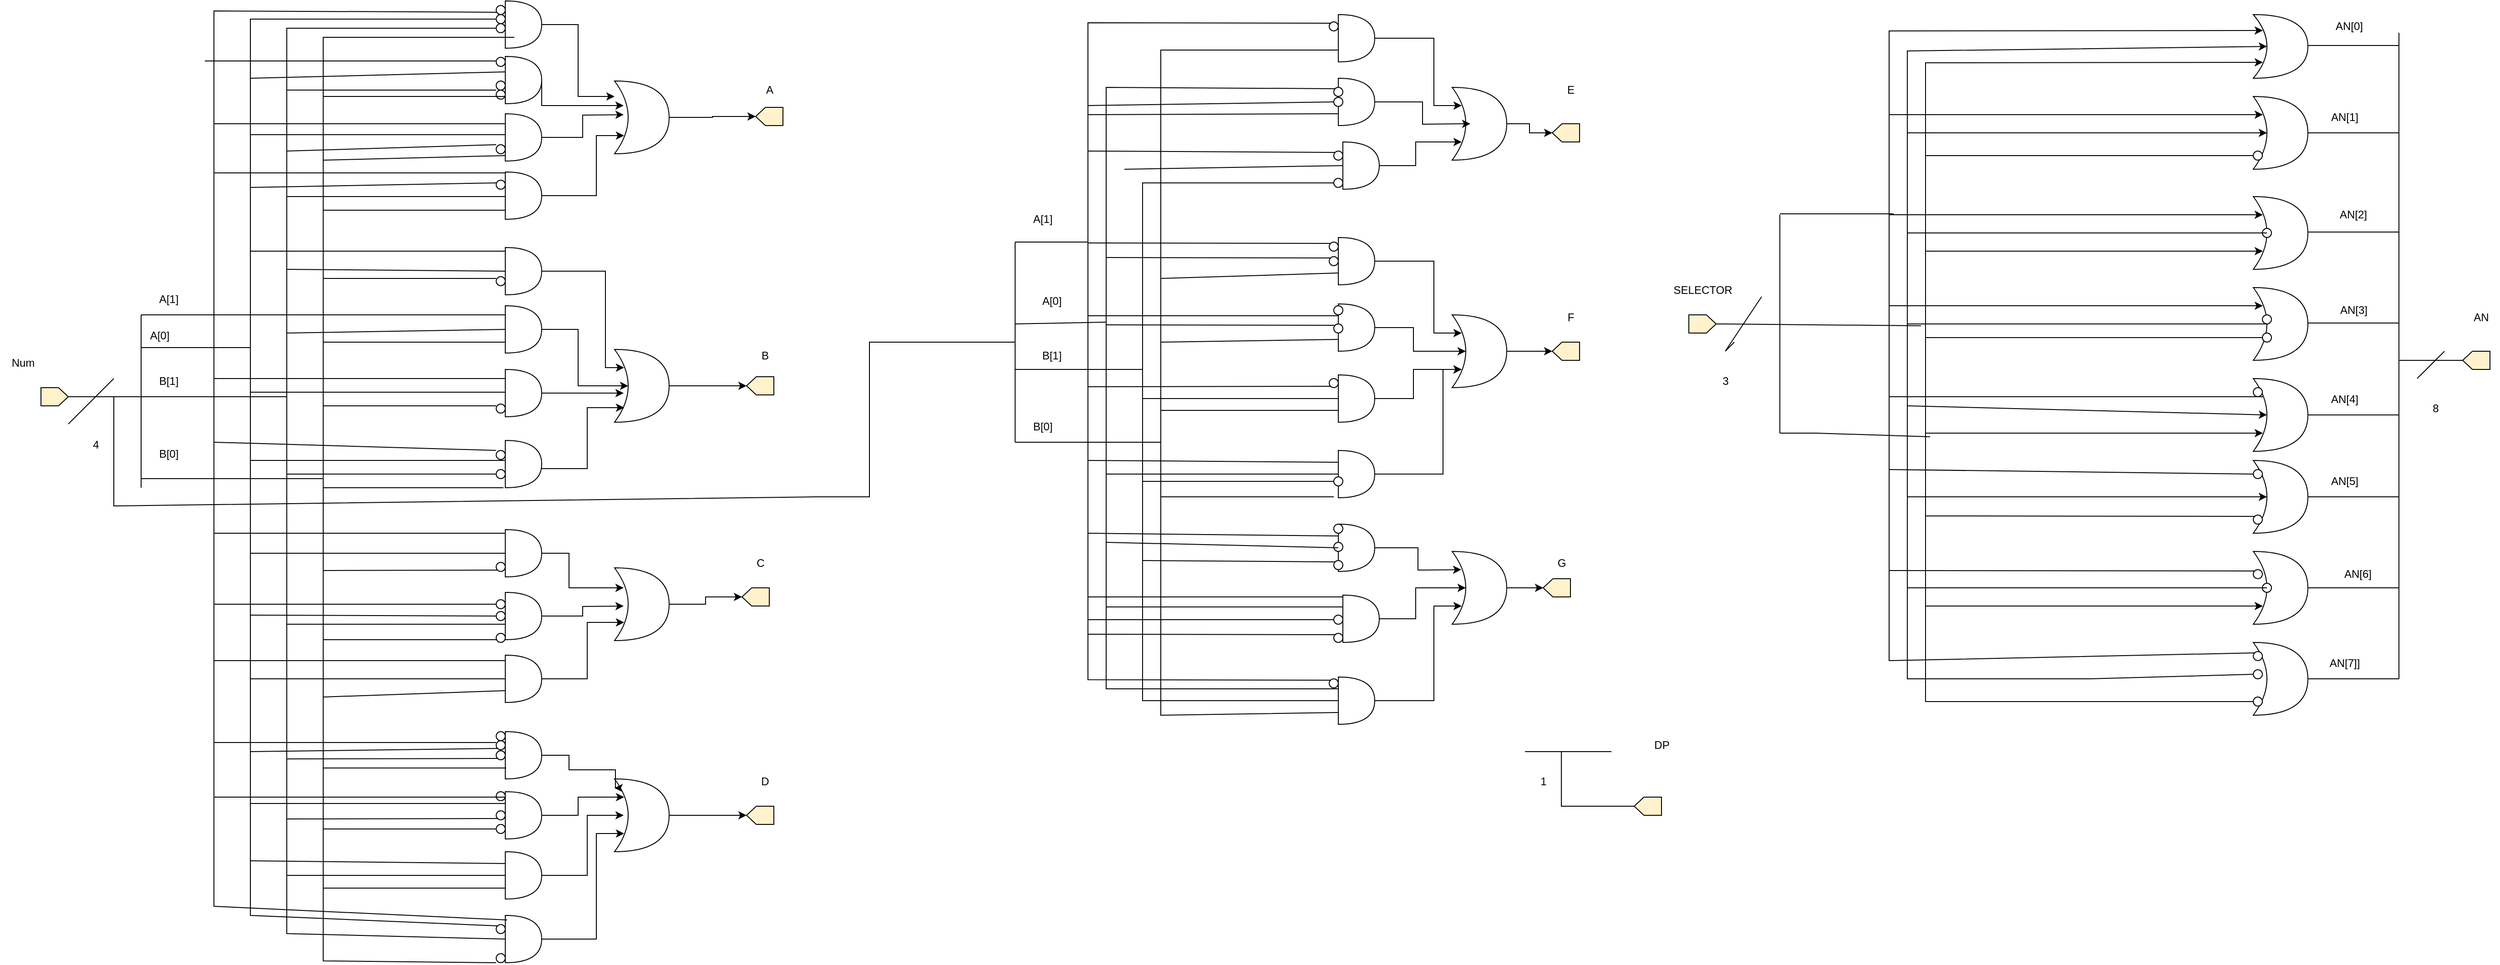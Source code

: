 <mxfile version="26.0.16">
  <diagram name="Page-1" id="rYyjlR0uo4PiNErBxXIh">
    <mxGraphModel grid="1" page="1" gridSize="10" guides="1" tooltips="1" connect="1" arrows="1" fold="1" pageScale="1" pageWidth="850" pageHeight="1100" math="0" shadow="0">
      <root>
        <mxCell id="0" />
        <mxCell id="1" parent="0" />
        <mxCell id="fO2XuQDmY7JOO_7-emTa-2" value="" style="shape=xor;whiteSpace=wrap;html=1;" vertex="1" parent="1">
          <mxGeometry x="560" y="720" width="60" height="80" as="geometry" />
        </mxCell>
        <mxCell id="fO2XuQDmY7JOO_7-emTa-3" value="" style="shape=xor;whiteSpace=wrap;html=1;" vertex="1" parent="1">
          <mxGeometry x="560" y="620" width="60" height="80" as="geometry" />
        </mxCell>
        <mxCell id="fO2XuQDmY7JOO_7-emTa-4" value="" style="shape=xor;whiteSpace=wrap;html=1;" vertex="1" parent="1">
          <mxGeometry x="560" y="520" width="60" height="80" as="geometry" />
        </mxCell>
        <mxCell id="fO2XuQDmY7JOO_7-emTa-5" value="" style="shape=xor;whiteSpace=wrap;html=1;" vertex="1" parent="1">
          <mxGeometry x="560" y="430" width="60" height="80" as="geometry" />
        </mxCell>
        <mxCell id="fO2XuQDmY7JOO_7-emTa-6" value="" style="shape=xor;whiteSpace=wrap;html=1;" vertex="1" parent="1">
          <mxGeometry x="560" y="330" width="60" height="80" as="geometry" />
        </mxCell>
        <mxCell id="fO2XuQDmY7JOO_7-emTa-7" value="" style="shape=xor;whiteSpace=wrap;html=1;" vertex="1" parent="1">
          <mxGeometry x="560" y="230" width="60" height="80" as="geometry" />
        </mxCell>
        <mxCell id="fO2XuQDmY7JOO_7-emTa-8" value="" style="shape=xor;whiteSpace=wrap;html=1;" vertex="1" parent="1">
          <mxGeometry x="560" y="120" width="60" height="80" as="geometry" />
        </mxCell>
        <mxCell id="fO2XuQDmY7JOO_7-emTa-9" value="" style="shape=xor;whiteSpace=wrap;html=1;" vertex="1" parent="1">
          <mxGeometry x="560" y="30" width="60" height="70" as="geometry" />
        </mxCell>
        <mxCell id="fO2XuQDmY7JOO_7-emTa-11" value="" style="ellipse;whiteSpace=wrap;html=1;" vertex="1" parent="1">
          <mxGeometry x="560" y="180" width="10" height="10" as="geometry" />
        </mxCell>
        <mxCell id="fO2XuQDmY7JOO_7-emTa-12" value="" style="ellipse;whiteSpace=wrap;html=1;" vertex="1" parent="1">
          <mxGeometry x="560" y="780" width="10" height="10" as="geometry" />
        </mxCell>
        <mxCell id="fO2XuQDmY7JOO_7-emTa-13" value="" style="ellipse;whiteSpace=wrap;html=1;" vertex="1" parent="1">
          <mxGeometry x="570" y="380" width="10" height="10" as="geometry" />
        </mxCell>
        <mxCell id="fO2XuQDmY7JOO_7-emTa-14" value="" style="ellipse;whiteSpace=wrap;html=1;" vertex="1" parent="1">
          <mxGeometry x="570" y="265" width="10" height="10" as="geometry" />
        </mxCell>
        <mxCell id="fO2XuQDmY7JOO_7-emTa-16" value="&lt;span style=&quot;color: rgba(0, 0, 0, 0); font-family: monospace; font-size: 0px; text-align: start; text-wrap-mode: nowrap;&quot;&gt;%3CmxGraphModel%3E%3Croot%3E%3CmxCell%20id%3D%220%22%2F%3E%3CmxCell%20id%3D%221%22%20parent%3D%220%22%2F%3E%3CmxCell%20id%3D%222%22%20value%3D%22%22%20style%3D%22ellipse%3BwhiteSpace%3Dwrap%3Bhtml%3D1%3B%22%20vertex%3D%221%22%20parent%3D%221%22%3E%3CmxGeometry%20x%3D%22240%22%20y%3D%22275%22%20width%3D%2210%22%20height%3D%2210%22%20as%3D%22geometry%22%2F%3E%3C%2FmxCell%3E%3C%2Froot%3E%3C%2FmxGraphModel%3E&lt;/span&gt;&lt;span style=&quot;color: rgba(0, 0, 0, 0); font-family: monospace; font-size: 0px; text-align: start; text-wrap-mode: nowrap;&quot;&gt;%3CmxGraphModel%3E%3Croot%3E%3CmxCell%20id%3D%220%22%2F%3E%3CmxCell%20id%3D%221%22%20parent%3D%220%22%2F%3E%3CmxCell%20id%3D%222%22%20value%3D%22%22%20style%3D%22ellipse%3BwhiteSpace%3Dwrap%3Bhtml%3D1%3B%22%20vertex%3D%221%22%20parent%3D%221%22%3E%3CmxGeometry%20x%3D%22240%22%20y%3D%22275%22%20width%3D%2210%22%20height%3D%2210%22%20as%3D%22geometry%22%2F%3E%3C%2FmxCell%3E%3C%2Froot%3E%3C%2FmxGraphModel%3E&lt;/span&gt;&lt;span style=&quot;color: rgba(0, 0, 0, 0); font-family: monospace; font-size: 0px; text-align: start; text-wrap-mode: nowrap;&quot;&gt;%3CmxGraphModel%3E%3Croot%3E%3CmxCell%20id%3D%220%22%2F%3E%3CmxCell%20id%3D%221%22%20parent%3D%220%22%2F%3E%3CmxCell%20id%3D%222%22%20value%3D%22%22%20style%3D%22ellipse%3BwhiteSpace%3Dwrap%3Bhtml%3D1%3B%22%20vertex%3D%221%22%20parent%3D%221%22%3E%3CmxGeometry%20x%3D%22240%22%20y%3D%22275%22%20width%3D%2210%22%20height%3D%2210%22%20as%3D%22geometry%22%2F%3E%3C%2FmxCell%3E%3C%2Froot%3E%3C%2FmxGraphModel%3E&lt;/span&gt;" style="ellipse;whiteSpace=wrap;html=1;" vertex="1" parent="1">
          <mxGeometry x="570" y="360" width="10" height="10" as="geometry" />
        </mxCell>
        <mxCell id="fO2XuQDmY7JOO_7-emTa-18" value="" style="ellipse;whiteSpace=wrap;html=1;" vertex="1" parent="1">
          <mxGeometry x="560" y="730" width="10" height="10" as="geometry" />
        </mxCell>
        <mxCell id="fO2XuQDmY7JOO_7-emTa-19" value="" style="ellipse;whiteSpace=wrap;html=1;" vertex="1" parent="1">
          <mxGeometry x="570" y="655" width="10" height="10" as="geometry" />
        </mxCell>
        <mxCell id="fO2XuQDmY7JOO_7-emTa-21" value="" style="ellipse;whiteSpace=wrap;html=1;" vertex="1" parent="1">
          <mxGeometry x="560" y="580" width="10" height="10" as="geometry" />
        </mxCell>
        <mxCell id="fO2XuQDmY7JOO_7-emTa-22" value="" style="ellipse;whiteSpace=wrap;html=1;" vertex="1" parent="1">
          <mxGeometry x="560" y="640" width="10" height="10" as="geometry" />
        </mxCell>
        <mxCell id="fO2XuQDmY7JOO_7-emTa-23" value="" style="ellipse;whiteSpace=wrap;html=1;" vertex="1" parent="1">
          <mxGeometry x="560" y="530" width="10" height="10" as="geometry" />
        </mxCell>
        <mxCell id="fO2XuQDmY7JOO_7-emTa-24" value="" style="ellipse;whiteSpace=wrap;html=1;" vertex="1" parent="1">
          <mxGeometry x="560" y="440" width="10" height="10" as="geometry" />
        </mxCell>
        <mxCell id="fO2XuQDmY7JOO_7-emTa-27" value="" style="ellipse;whiteSpace=wrap;html=1;" vertex="1" parent="1">
          <mxGeometry x="560" y="750" width="10" height="10" as="geometry" />
        </mxCell>
        <mxCell id="fO2XuQDmY7JOO_7-emTa-28" value="" style="endArrow=classic;html=1;rounded=0;exitX=0;exitY=0;exitDx=0;exitDy=0;entryX=0.175;entryY=0.25;entryDx=0;entryDy=0;entryPerimeter=0;" edge="1" parent="1" source="fO2XuQDmY7JOO_7-emTa-18" target="fO2XuQDmY7JOO_7-emTa-9">
          <mxGeometry width="50" height="50" relative="1" as="geometry">
            <mxPoint x="390" y="530" as="sourcePoint" />
            <mxPoint x="440" y="480" as="targetPoint" />
            <Array as="points">
              <mxPoint x="160" y="740" />
              <mxPoint x="160" y="48" />
            </Array>
          </mxGeometry>
        </mxCell>
        <mxCell id="fO2XuQDmY7JOO_7-emTa-29" value="" style="endArrow=classic;html=1;rounded=0;exitX=0;exitY=0.5;exitDx=0;exitDy=0;entryX=0.25;entryY=0.5;entryDx=0;entryDy=0;entryPerimeter=0;" edge="1" parent="1" source="fO2XuQDmY7JOO_7-emTa-27" target="fO2XuQDmY7JOO_7-emTa-9">
          <mxGeometry width="50" height="50" relative="1" as="geometry">
            <mxPoint x="571" y="741" as="sourcePoint" />
            <mxPoint x="581" y="58" as="targetPoint" />
            <Array as="points">
              <mxPoint x="380" y="760" />
              <mxPoint x="180" y="760" />
              <mxPoint x="180" y="590" />
              <mxPoint x="180" y="420" />
              <mxPoint x="180" y="70" />
            </Array>
          </mxGeometry>
        </mxCell>
        <mxCell id="fO2XuQDmY7JOO_7-emTa-30" value="" style="endArrow=classic;html=1;rounded=0;entryX=0.175;entryY=0.75;entryDx=0;entryDy=0;entryPerimeter=0;exitX=0;exitY=0.5;exitDx=0;exitDy=0;" edge="1" parent="1" source="fO2XuQDmY7JOO_7-emTa-12" target="fO2XuQDmY7JOO_7-emTa-9">
          <mxGeometry width="50" height="50" relative="1" as="geometry">
            <mxPoint x="550" y="790" as="sourcePoint" />
            <mxPoint x="611" y="100" as="targetPoint" />
            <Array as="points">
              <mxPoint x="200" y="785" />
              <mxPoint x="200" y="83" />
            </Array>
          </mxGeometry>
        </mxCell>
        <mxCell id="fO2XuQDmY7JOO_7-emTa-31" value="" style="endArrow=none;html=1;rounded=0;" edge="1" parent="1">
          <mxGeometry width="50" height="50" relative="1" as="geometry">
            <mxPoint x="720" y="760" as="sourcePoint" />
            <mxPoint x="720" y="50" as="targetPoint" />
          </mxGeometry>
        </mxCell>
        <mxCell id="fO2XuQDmY7JOO_7-emTa-32" value="" style="endArrow=none;html=1;rounded=0;exitX=1;exitY=0.5;exitDx=0;exitDy=0;exitPerimeter=0;" edge="1" parent="1" source="fO2XuQDmY7JOO_7-emTa-2">
          <mxGeometry width="50" height="50" relative="1" as="geometry">
            <mxPoint x="730" y="800" as="sourcePoint" />
            <mxPoint x="720" y="760" as="targetPoint" />
          </mxGeometry>
        </mxCell>
        <mxCell id="fO2XuQDmY7JOO_7-emTa-33" value="" style="endArrow=none;html=1;rounded=0;exitX=1;exitY=0.5;exitDx=0;exitDy=0;exitPerimeter=0;" edge="1" parent="1" source="fO2XuQDmY7JOO_7-emTa-3">
          <mxGeometry width="50" height="50" relative="1" as="geometry">
            <mxPoint x="630" y="770" as="sourcePoint" />
            <mxPoint x="720" y="660" as="targetPoint" />
          </mxGeometry>
        </mxCell>
        <mxCell id="fO2XuQDmY7JOO_7-emTa-34" value="" style="endArrow=none;html=1;rounded=0;exitX=1;exitY=0.5;exitDx=0;exitDy=0;exitPerimeter=0;" edge="1" parent="1" source="fO2XuQDmY7JOO_7-emTa-4">
          <mxGeometry width="50" height="50" relative="1" as="geometry">
            <mxPoint x="640" y="780" as="sourcePoint" />
            <mxPoint x="720" y="560" as="targetPoint" />
          </mxGeometry>
        </mxCell>
        <mxCell id="fO2XuQDmY7JOO_7-emTa-35" value="" style="endArrow=none;html=1;rounded=0;exitX=1;exitY=0.5;exitDx=0;exitDy=0;exitPerimeter=0;" edge="1" parent="1" source="fO2XuQDmY7JOO_7-emTa-5">
          <mxGeometry width="50" height="50" relative="1" as="geometry">
            <mxPoint x="650" y="790" as="sourcePoint" />
            <mxPoint x="720" y="470" as="targetPoint" />
          </mxGeometry>
        </mxCell>
        <mxCell id="fO2XuQDmY7JOO_7-emTa-36" value="" style="endArrow=none;html=1;rounded=0;exitX=1;exitY=0.5;exitDx=0;exitDy=0;exitPerimeter=0;" edge="1" parent="1">
          <mxGeometry width="50" height="50" relative="1" as="geometry">
            <mxPoint x="620" y="369" as="sourcePoint" />
            <mxPoint x="720" y="369" as="targetPoint" />
          </mxGeometry>
        </mxCell>
        <mxCell id="fO2XuQDmY7JOO_7-emTa-37" value="" style="endArrow=none;html=1;rounded=0;exitX=1;exitY=0.5;exitDx=0;exitDy=0;exitPerimeter=0;" edge="1" parent="1">
          <mxGeometry width="50" height="50" relative="1" as="geometry">
            <mxPoint x="620" y="269" as="sourcePoint" />
            <mxPoint x="720" y="269" as="targetPoint" />
          </mxGeometry>
        </mxCell>
        <mxCell id="fO2XuQDmY7JOO_7-emTa-38" value="" style="endArrow=none;html=1;rounded=0;exitX=1;exitY=0.5;exitDx=0;exitDy=0;exitPerimeter=0;" edge="1" parent="1">
          <mxGeometry width="50" height="50" relative="1" as="geometry">
            <mxPoint x="620" y="64" as="sourcePoint" />
            <mxPoint x="720" y="64" as="targetPoint" />
            <Array as="points" />
          </mxGeometry>
        </mxCell>
        <mxCell id="fO2XuQDmY7JOO_7-emTa-39" value="" style="endArrow=none;html=1;rounded=0;exitX=1;exitY=0.5;exitDx=0;exitDy=0;exitPerimeter=0;" edge="1" parent="1" source="fO2XuQDmY7JOO_7-emTa-8">
          <mxGeometry width="50" height="50" relative="1" as="geometry">
            <mxPoint x="690" y="830" as="sourcePoint" />
            <mxPoint x="720" y="160" as="targetPoint" />
          </mxGeometry>
        </mxCell>
        <mxCell id="fO2XuQDmY7JOO_7-emTa-40" value="AN[0]" style="text;html=1;align=center;verticalAlign=middle;resizable=0;points=[];autosize=1;strokeColor=none;fillColor=none;" vertex="1" parent="1">
          <mxGeometry x="640" y="28" width="50" height="30" as="geometry" />
        </mxCell>
        <mxCell id="fO2XuQDmY7JOO_7-emTa-42" value="AN[1]" style="text;html=1;align=center;verticalAlign=middle;resizable=0;points=[];autosize=1;strokeColor=none;fillColor=none;" vertex="1" parent="1">
          <mxGeometry x="635" y="128" width="50" height="30" as="geometry" />
        </mxCell>
        <mxCell id="fO2XuQDmY7JOO_7-emTa-43" value="AN[2]" style="text;strokeColor=none;align=center;fillColor=none;html=1;verticalAlign=middle;whiteSpace=wrap;rounded=0;" vertex="1" parent="1">
          <mxGeometry x="640" y="235" width="60" height="30" as="geometry" />
        </mxCell>
        <mxCell id="fO2XuQDmY7JOO_7-emTa-44" value="AN[3]" style="text;html=1;align=center;verticalAlign=middle;resizable=0;points=[];autosize=1;strokeColor=none;fillColor=none;" vertex="1" parent="1">
          <mxGeometry x="645" y="340" width="50" height="30" as="geometry" />
        </mxCell>
        <mxCell id="fO2XuQDmY7JOO_7-emTa-45" value="AN[4]" style="text;html=1;align=center;verticalAlign=middle;resizable=0;points=[];autosize=1;strokeColor=none;fillColor=none;" vertex="1" parent="1">
          <mxGeometry x="635" y="438" width="50" height="30" as="geometry" />
        </mxCell>
        <mxCell id="fO2XuQDmY7JOO_7-emTa-46" value="AN[5]" style="text;html=1;align=center;verticalAlign=middle;resizable=0;points=[];autosize=1;strokeColor=none;fillColor=none;" vertex="1" parent="1">
          <mxGeometry x="635" y="528" width="50" height="30" as="geometry" />
        </mxCell>
        <mxCell id="fO2XuQDmY7JOO_7-emTa-47" value="AN[6]" style="text;strokeColor=none;align=center;fillColor=none;html=1;verticalAlign=middle;whiteSpace=wrap;rounded=0;" vertex="1" parent="1">
          <mxGeometry x="645" y="630" width="60" height="30" as="geometry" />
        </mxCell>
        <mxCell id="fO2XuQDmY7JOO_7-emTa-49" value="AN[7]]" style="text;html=1;align=center;verticalAlign=middle;resizable=0;points=[];autosize=1;strokeColor=none;fillColor=none;" vertex="1" parent="1">
          <mxGeometry x="630" y="728" width="60" height="30" as="geometry" />
        </mxCell>
        <mxCell id="fO2XuQDmY7JOO_7-emTa-50" value="" style="endArrow=none;html=1;rounded=0;" edge="1" parent="1">
          <mxGeometry width="50" height="50" relative="1" as="geometry">
            <mxPoint x="720" y="410" as="sourcePoint" />
            <mxPoint x="790" y="410" as="targetPoint" />
          </mxGeometry>
        </mxCell>
        <mxCell id="fO2XuQDmY7JOO_7-emTa-51" value="" style="verticalLabelPosition=bottom;shadow=0;dashed=0;align=center;html=1;verticalAlign=top;shape=mxgraph.electrical.abstract.dac;strokeColor=#000000;fontFamily=Helvetica;fontSize=12;fontColor=default;fontStyle=1;fillColor=#fff2cc;rotation=-180;" vertex="1" parent="1">
          <mxGeometry x="790" y="400" width="30" height="20" as="geometry" />
        </mxCell>
        <mxCell id="fO2XuQDmY7JOO_7-emTa-52" value="AN" style="text;html=1;align=center;verticalAlign=middle;resizable=0;points=[];autosize=1;strokeColor=none;fillColor=none;" vertex="1" parent="1">
          <mxGeometry x="790" y="348" width="40" height="30" as="geometry" />
        </mxCell>
        <mxCell id="fO2XuQDmY7JOO_7-emTa-53" value="" style="endArrow=none;html=1;rounded=0;" edge="1" parent="1">
          <mxGeometry width="50" height="50" relative="1" as="geometry">
            <mxPoint x="740" y="430" as="sourcePoint" />
            <mxPoint x="770" y="400" as="targetPoint" />
          </mxGeometry>
        </mxCell>
        <mxCell id="fO2XuQDmY7JOO_7-emTa-54" value="8" style="text;html=1;align=center;verticalAlign=middle;resizable=0;points=[];autosize=1;strokeColor=none;fillColor=none;" vertex="1" parent="1">
          <mxGeometry x="745" y="448" width="30" height="30" as="geometry" />
        </mxCell>
        <mxCell id="fO2XuQDmY7JOO_7-emTa-55" value="" style="endArrow=classic;html=1;rounded=0;entryX=0.175;entryY=0.25;entryDx=0;entryDy=0;entryPerimeter=0;" edge="1" parent="1" target="fO2XuQDmY7JOO_7-emTa-8">
          <mxGeometry width="50" height="50" relative="1" as="geometry">
            <mxPoint x="160" y="140" as="sourcePoint" />
            <mxPoint x="440" y="480" as="targetPoint" />
          </mxGeometry>
        </mxCell>
        <mxCell id="fO2XuQDmY7JOO_7-emTa-56" value="" style="endArrow=classic;html=1;rounded=0;entryX=0.25;entryY=0.5;entryDx=0;entryDy=0;entryPerimeter=0;" edge="1" parent="1" target="fO2XuQDmY7JOO_7-emTa-8">
          <mxGeometry width="50" height="50" relative="1" as="geometry">
            <mxPoint x="180" y="160" as="sourcePoint" />
            <mxPoint x="581" y="150" as="targetPoint" />
          </mxGeometry>
        </mxCell>
        <mxCell id="fO2XuQDmY7JOO_7-emTa-57" value="" style="endArrow=classic;html=1;rounded=0;entryX=0.175;entryY=0.25;entryDx=0;entryDy=0;entryPerimeter=0;" edge="1" parent="1" target="fO2XuQDmY7JOO_7-emTa-7">
          <mxGeometry width="50" height="50" relative="1" as="geometry">
            <mxPoint x="160" y="250" as="sourcePoint" />
            <mxPoint x="585" y="170" as="targetPoint" />
          </mxGeometry>
        </mxCell>
        <mxCell id="fO2XuQDmY7JOO_7-emTa-58" value="" style="endArrow=classic;html=1;rounded=0;entryX=0.175;entryY=0.75;entryDx=0;entryDy=0;entryPerimeter=0;" edge="1" parent="1" target="fO2XuQDmY7JOO_7-emTa-7">
          <mxGeometry width="50" height="50" relative="1" as="geometry">
            <mxPoint x="200" y="290" as="sourcePoint" />
            <mxPoint x="581" y="260" as="targetPoint" />
          </mxGeometry>
        </mxCell>
        <mxCell id="fO2XuQDmY7JOO_7-emTa-59" value="" style="endArrow=classic;html=1;rounded=0;entryX=0.175;entryY=0.25;entryDx=0;entryDy=0;entryPerimeter=0;" edge="1" parent="1" target="fO2XuQDmY7JOO_7-emTa-6">
          <mxGeometry width="50" height="50" relative="1" as="geometry">
            <mxPoint x="160" y="350" as="sourcePoint" />
            <mxPoint x="581" y="300" as="targetPoint" />
          </mxGeometry>
        </mxCell>
        <mxCell id="fO2XuQDmY7JOO_7-emTa-60" value="" style="endArrow=classic;html=1;rounded=0;entryX=0.25;entryY=0.5;entryDx=0;entryDy=0;entryPerimeter=0;" edge="1" parent="1" target="fO2XuQDmY7JOO_7-emTa-5">
          <mxGeometry width="50" height="50" relative="1" as="geometry">
            <mxPoint x="180" y="460" as="sourcePoint" />
            <mxPoint x="581" y="360" as="targetPoint" />
          </mxGeometry>
        </mxCell>
        <mxCell id="fO2XuQDmY7JOO_7-emTa-61" value="" style="endArrow=classic;html=1;rounded=0;entryX=0.175;entryY=0.75;entryDx=0;entryDy=0;entryPerimeter=0;" edge="1" parent="1" target="fO2XuQDmY7JOO_7-emTa-5">
          <mxGeometry width="50" height="50" relative="1" as="geometry">
            <mxPoint x="200" y="490" as="sourcePoint" />
            <mxPoint x="585" y="480" as="targetPoint" />
          </mxGeometry>
        </mxCell>
        <mxCell id="fO2XuQDmY7JOO_7-emTa-62" value="" style="endArrow=classic;html=1;rounded=0;entryX=0.25;entryY=0.5;entryDx=0;entryDy=0;entryPerimeter=0;" edge="1" parent="1" target="fO2XuQDmY7JOO_7-emTa-4">
          <mxGeometry width="50" height="50" relative="1" as="geometry">
            <mxPoint x="180" y="560" as="sourcePoint" />
            <mxPoint x="595" y="490" as="targetPoint" />
          </mxGeometry>
        </mxCell>
        <mxCell id="fO2XuQDmY7JOO_7-emTa-63" value="" style="endArrow=classic;html=1;rounded=0;entryX=0.175;entryY=0.75;entryDx=0;entryDy=0;entryPerimeter=0;" edge="1" parent="1" target="fO2XuQDmY7JOO_7-emTa-3">
          <mxGeometry width="50" height="50" relative="1" as="geometry">
            <mxPoint x="200" y="680" as="sourcePoint" />
            <mxPoint x="585" y="570" as="targetPoint" />
          </mxGeometry>
        </mxCell>
        <mxCell id="fO2XuQDmY7JOO_7-emTa-64" value="" style="endArrow=none;html=1;rounded=0;entryX=0;entryY=0.5;entryDx=0;entryDy=0;" edge="1" parent="1" target="fO2XuQDmY7JOO_7-emTa-11">
          <mxGeometry width="50" height="50" relative="1" as="geometry">
            <mxPoint x="200" y="185" as="sourcePoint" />
            <mxPoint x="440" y="480" as="targetPoint" />
          </mxGeometry>
        </mxCell>
        <mxCell id="fO2XuQDmY7JOO_7-emTa-65" value="" style="endArrow=none;html=1;rounded=0;entryX=0.25;entryY=0.5;entryDx=0;entryDy=0;entryPerimeter=0;" edge="1" parent="1" target="fO2XuQDmY7JOO_7-emTa-7">
          <mxGeometry width="50" height="50" relative="1" as="geometry">
            <mxPoint x="180" y="270" as="sourcePoint" />
            <mxPoint x="570" y="195" as="targetPoint" />
          </mxGeometry>
        </mxCell>
        <mxCell id="fO2XuQDmY7JOO_7-emTa-66" value="" style="endArrow=none;html=1;rounded=0;entryX=0.25;entryY=0.5;entryDx=0;entryDy=0;entryPerimeter=0;" edge="1" parent="1" target="fO2XuQDmY7JOO_7-emTa-6">
          <mxGeometry width="50" height="50" relative="1" as="geometry">
            <mxPoint x="180" y="370" as="sourcePoint" />
            <mxPoint x="585" y="280" as="targetPoint" />
          </mxGeometry>
        </mxCell>
        <mxCell id="fO2XuQDmY7JOO_7-emTa-67" value="" style="endArrow=none;html=1;rounded=0;entryX=0;entryY=0.5;entryDx=0;entryDy=0;" edge="1" parent="1" target="fO2XuQDmY7JOO_7-emTa-13">
          <mxGeometry width="50" height="50" relative="1" as="geometry">
            <mxPoint x="200" y="385" as="sourcePoint" />
            <mxPoint x="585" y="380" as="targetPoint" />
          </mxGeometry>
        </mxCell>
        <mxCell id="fO2XuQDmY7JOO_7-emTa-68" value="" style="endArrow=none;html=1;rounded=0;entryX=0.175;entryY=0.25;entryDx=0;entryDy=0;entryPerimeter=0;" edge="1" parent="1" target="fO2XuQDmY7JOO_7-emTa-5">
          <mxGeometry width="50" height="50" relative="1" as="geometry">
            <mxPoint x="160" y="450" as="sourcePoint" />
            <mxPoint x="580" y="395" as="targetPoint" />
          </mxGeometry>
        </mxCell>
        <mxCell id="fO2XuQDmY7JOO_7-emTa-69" value="" style="endArrow=none;html=1;rounded=0;entryX=0;entryY=0.5;entryDx=0;entryDy=0;" edge="1" parent="1" target="fO2XuQDmY7JOO_7-emTa-23">
          <mxGeometry width="50" height="50" relative="1" as="geometry">
            <mxPoint x="160" y="530" as="sourcePoint" />
            <mxPoint x="581" y="460" as="targetPoint" />
          </mxGeometry>
        </mxCell>
        <mxCell id="fO2XuQDmY7JOO_7-emTa-70" value="" style="endArrow=none;html=1;rounded=0;entryX=0;entryY=0;entryDx=0;entryDy=0;" edge="1" parent="1" target="fO2XuQDmY7JOO_7-emTa-21">
          <mxGeometry width="50" height="50" relative="1" as="geometry">
            <mxPoint x="200" y="581" as="sourcePoint" />
            <mxPoint x="570" y="545" as="targetPoint" />
          </mxGeometry>
        </mxCell>
        <mxCell id="fO2XuQDmY7JOO_7-emTa-71" value="" style="endArrow=none;html=1;rounded=0;entryX=0;entryY=0;entryDx=0;entryDy=0;" edge="1" parent="1" target="fO2XuQDmY7JOO_7-emTa-22">
          <mxGeometry width="50" height="50" relative="1" as="geometry">
            <mxPoint x="160" y="641" as="sourcePoint" />
            <mxPoint x="571" y="591" as="targetPoint" />
          </mxGeometry>
        </mxCell>
        <mxCell id="fO2XuQDmY7JOO_7-emTa-72" value="" style="endArrow=none;html=1;rounded=0;entryX=0.25;entryY=0.5;entryDx=0;entryDy=0;entryPerimeter=0;" edge="1" parent="1" target="fO2XuQDmY7JOO_7-emTa-3">
          <mxGeometry width="50" height="50" relative="1" as="geometry">
            <mxPoint x="180" y="660" as="sourcePoint" />
            <mxPoint x="581" y="601" as="targetPoint" />
          </mxGeometry>
        </mxCell>
        <mxCell id="fO2XuQDmY7JOO_7-emTa-74" value="" style="endArrow=none;html=1;rounded=0;entryX=0.25;entryY=0.5;entryDx=0;entryDy=0;entryPerimeter=0;" edge="1" parent="1">
          <mxGeometry width="50" height="50" relative="1" as="geometry">
            <mxPoint x="40" y="249" as="sourcePoint" />
            <mxPoint x="165" y="249" as="targetPoint" />
          </mxGeometry>
        </mxCell>
        <mxCell id="fO2XuQDmY7JOO_7-emTa-75" value="" style="endArrow=none;html=1;rounded=0;entryX=0.25;entryY=0.5;entryDx=0;entryDy=0;entryPerimeter=0;" edge="1" parent="1">
          <mxGeometry width="50" height="50" relative="1" as="geometry">
            <mxPoint x="-30" y="370" as="sourcePoint" />
            <mxPoint x="195" y="372" as="targetPoint" />
          </mxGeometry>
        </mxCell>
        <mxCell id="fO2XuQDmY7JOO_7-emTa-76" value="" style="endArrow=none;html=1;rounded=0;entryX=0.25;entryY=0.5;entryDx=0;entryDy=0;entryPerimeter=0;" edge="1" parent="1">
          <mxGeometry width="50" height="50" relative="1" as="geometry">
            <mxPoint x="40" y="490" as="sourcePoint" />
            <mxPoint x="205" y="494" as="targetPoint" />
            <Array as="points">
              <mxPoint x="80" y="490" />
            </Array>
          </mxGeometry>
        </mxCell>
        <mxCell id="fO2XuQDmY7JOO_7-emTa-77" value="" style="verticalLabelPosition=bottom;shadow=0;dashed=0;align=center;html=1;verticalAlign=top;shape=mxgraph.electrical.abstract.dac;strokeColor=#000000;fontFamily=Helvetica;fontSize=12;fontColor=default;fontStyle=1;fillColor=#fff2cc;rotation=0;" vertex="1" parent="1">
          <mxGeometry x="-60" y="360" width="30" height="20" as="geometry" />
        </mxCell>
        <mxCell id="fO2XuQDmY7JOO_7-emTa-78" value="" style="endArrow=none;html=1;rounded=0;" edge="1" parent="1">
          <mxGeometry width="50" height="50" relative="1" as="geometry">
            <mxPoint x="40" y="490" as="sourcePoint" />
            <mxPoint x="40" y="250" as="targetPoint" />
            <Array as="points" />
          </mxGeometry>
        </mxCell>
        <mxCell id="fO2XuQDmY7JOO_7-emTa-80" value="" style="endArrow=none;html=1;rounded=0;" edge="1" parent="1">
          <mxGeometry width="50" height="50" relative="1" as="geometry">
            <mxPoint x="-10" y="390" as="sourcePoint" />
            <mxPoint x="20" y="340" as="targetPoint" />
            <Array as="points">
              <mxPoint x="-20" y="400" />
            </Array>
          </mxGeometry>
        </mxCell>
        <mxCell id="fO2XuQDmY7JOO_7-emTa-81" value="3" style="text;html=1;align=center;verticalAlign=middle;resizable=0;points=[];autosize=1;strokeColor=none;fillColor=none;" vertex="1" parent="1">
          <mxGeometry x="-35" y="418" width="30" height="30" as="geometry" />
        </mxCell>
        <mxCell id="fO2XuQDmY7JOO_7-emTa-82" value="SELECTOR" style="text;html=1;align=center;verticalAlign=middle;resizable=0;points=[];autosize=1;strokeColor=none;fillColor=none;" vertex="1" parent="1">
          <mxGeometry x="-90" y="318" width="90" height="30" as="geometry" />
        </mxCell>
        <mxCell id="fO2XuQDmY7JOO_7-emTa-83" value="" style="shape=xor;whiteSpace=wrap;html=1;" vertex="1" parent="1">
          <mxGeometry x="-320" y="110" width="60" height="80" as="geometry" />
        </mxCell>
        <mxCell id="fO2XuQDmY7JOO_7-emTa-84" value="" style="shape=xor;whiteSpace=wrap;html=1;" vertex="1" parent="1">
          <mxGeometry x="-320" y="360" width="60" height="80" as="geometry" />
        </mxCell>
        <mxCell id="fO2XuQDmY7JOO_7-emTa-85" value="" style="shape=xor;whiteSpace=wrap;html=1;" vertex="1" parent="1">
          <mxGeometry x="-320" y="620" width="60" height="80" as="geometry" />
        </mxCell>
        <mxCell id="fO2XuQDmY7JOO_7-emTa-86" value="" style="verticalLabelPosition=bottom;shadow=0;dashed=0;align=center;html=1;verticalAlign=top;shape=mxgraph.electrical.abstract.dac;strokeColor=#000000;fontFamily=Helvetica;fontSize=12;fontColor=default;fontStyle=1;fillColor=#fff2cc;rotation=-180;" vertex="1" parent="1">
          <mxGeometry x="-220" y="650" width="30" height="20" as="geometry" />
        </mxCell>
        <mxCell id="fO2XuQDmY7JOO_7-emTa-87" value="" style="verticalLabelPosition=bottom;shadow=0;dashed=0;align=center;html=1;verticalAlign=top;shape=mxgraph.electrical.abstract.dac;strokeColor=#000000;fontFamily=Helvetica;fontSize=12;fontColor=default;fontStyle=1;fillColor=#fff2cc;rotation=-180;" vertex="1" parent="1">
          <mxGeometry x="-210" y="390" width="30" height="20" as="geometry" />
        </mxCell>
        <mxCell id="fO2XuQDmY7JOO_7-emTa-88" value="" style="verticalLabelPosition=bottom;shadow=0;dashed=0;align=center;html=1;verticalAlign=top;shape=mxgraph.electrical.abstract.dac;strokeColor=#000000;fontFamily=Helvetica;fontSize=12;fontColor=default;fontStyle=1;fillColor=#fff2cc;rotation=-180;" vertex="1" parent="1">
          <mxGeometry x="-210" y="150" width="30" height="20" as="geometry" />
        </mxCell>
        <mxCell id="fO2XuQDmY7JOO_7-emTa-109" style="edgeStyle=orthogonalEdgeStyle;rounded=0;orthogonalLoop=1;jettySize=auto;html=1;exitX=1;exitY=0.5;exitDx=0;exitDy=0;exitPerimeter=0;" edge="1" parent="1" source="fO2XuQDmY7JOO_7-emTa-90">
          <mxGeometry relative="1" as="geometry">
            <mxPoint x="-300" y="150" as="targetPoint" />
          </mxGeometry>
        </mxCell>
        <mxCell id="fO2XuQDmY7JOO_7-emTa-90" value="" style="shape=or;whiteSpace=wrap;html=1;" vertex="1" parent="1">
          <mxGeometry x="-445" y="100" width="40" height="52" as="geometry" />
        </mxCell>
        <mxCell id="fO2XuQDmY7JOO_7-emTa-91" value="" style="shape=or;whiteSpace=wrap;html=1;" vertex="1" parent="1">
          <mxGeometry x="-440" y="170" width="40" height="52" as="geometry" />
        </mxCell>
        <mxCell id="fO2XuQDmY7JOO_7-emTa-92" value="" style="shape=or;whiteSpace=wrap;html=1;" vertex="1" parent="1">
          <mxGeometry x="-445" y="30" width="40" height="52" as="geometry" />
        </mxCell>
        <mxCell id="fO2XuQDmY7JOO_7-emTa-93" value="" style="shape=or;whiteSpace=wrap;html=1;" vertex="1" parent="1">
          <mxGeometry x="-445" y="275" width="40" height="52" as="geometry" />
        </mxCell>
        <mxCell id="fO2XuQDmY7JOO_7-emTa-94" value="" style="shape=or;whiteSpace=wrap;html=1;" vertex="1" parent="1">
          <mxGeometry x="-445" y="348" width="40" height="52" as="geometry" />
        </mxCell>
        <mxCell id="fO2XuQDmY7JOO_7-emTa-105" style="edgeStyle=orthogonalEdgeStyle;rounded=0;orthogonalLoop=1;jettySize=auto;html=1;exitX=1;exitY=0.5;exitDx=0;exitDy=0;exitPerimeter=0;entryX=0.175;entryY=0.75;entryDx=0;entryDy=0;entryPerimeter=0;" edge="1" parent="1" source="fO2XuQDmY7JOO_7-emTa-95" target="fO2XuQDmY7JOO_7-emTa-84">
          <mxGeometry relative="1" as="geometry">
            <mxPoint x="-380" y="452" as="targetPoint" />
          </mxGeometry>
        </mxCell>
        <mxCell id="fO2XuQDmY7JOO_7-emTa-95" value="" style="shape=or;whiteSpace=wrap;html=1;" vertex="1" parent="1">
          <mxGeometry x="-445" y="426" width="40" height="52" as="geometry" />
        </mxCell>
        <mxCell id="fO2XuQDmY7JOO_7-emTa-96" value="" style="shape=or;whiteSpace=wrap;html=1;" vertex="1" parent="1">
          <mxGeometry x="-445" y="509" width="40" height="52" as="geometry" />
        </mxCell>
        <mxCell id="fO2XuQDmY7JOO_7-emTa-103" style="edgeStyle=orthogonalEdgeStyle;rounded=0;orthogonalLoop=1;jettySize=auto;html=1;exitX=1;exitY=0.5;exitDx=0;exitDy=0;exitPerimeter=0;" edge="1" parent="1" source="fO2XuQDmY7JOO_7-emTa-97">
          <mxGeometry relative="1" as="geometry">
            <mxPoint x="-310" y="640" as="targetPoint" />
          </mxGeometry>
        </mxCell>
        <mxCell id="fO2XuQDmY7JOO_7-emTa-97" value="" style="shape=or;whiteSpace=wrap;html=1;" vertex="1" parent="1">
          <mxGeometry x="-445" y="590" width="40" height="52" as="geometry" />
        </mxCell>
        <mxCell id="fO2XuQDmY7JOO_7-emTa-98" value="" style="shape=or;whiteSpace=wrap;html=1;" vertex="1" parent="1">
          <mxGeometry x="-440" y="668" width="40" height="52" as="geometry" />
        </mxCell>
        <mxCell id="fO2XuQDmY7JOO_7-emTa-99" value="" style="shape=or;whiteSpace=wrap;html=1;" vertex="1" parent="1">
          <mxGeometry x="-445" y="758" width="40" height="52" as="geometry" />
        </mxCell>
        <mxCell id="fO2XuQDmY7JOO_7-emTa-101" style="edgeStyle=orthogonalEdgeStyle;rounded=0;orthogonalLoop=1;jettySize=auto;html=1;exitX=1;exitY=0.5;exitDx=0;exitDy=0;exitPerimeter=0;entryX=0.175;entryY=0.75;entryDx=0;entryDy=0;entryPerimeter=0;" edge="1" parent="1" source="fO2XuQDmY7JOO_7-emTa-99" target="fO2XuQDmY7JOO_7-emTa-85">
          <mxGeometry relative="1" as="geometry">
            <Array as="points">
              <mxPoint x="-340" y="784" />
              <mxPoint x="-340" y="680" />
            </Array>
          </mxGeometry>
        </mxCell>
        <mxCell id="fO2XuQDmY7JOO_7-emTa-102" style="edgeStyle=orthogonalEdgeStyle;rounded=0;orthogonalLoop=1;jettySize=auto;html=1;exitX=1;exitY=0.5;exitDx=0;exitDy=0;exitPerimeter=0;entryX=0.25;entryY=0.5;entryDx=0;entryDy=0;entryPerimeter=0;" edge="1" parent="1" source="fO2XuQDmY7JOO_7-emTa-98" target="fO2XuQDmY7JOO_7-emTa-85">
          <mxGeometry relative="1" as="geometry" />
        </mxCell>
        <mxCell id="fO2XuQDmY7JOO_7-emTa-104" style="edgeStyle=orthogonalEdgeStyle;rounded=0;orthogonalLoop=1;jettySize=auto;html=1;exitX=1;exitY=0.5;exitDx=0;exitDy=0;exitPerimeter=0;entryX=0.175;entryY=0.75;entryDx=0;entryDy=0;entryPerimeter=0;" edge="1" parent="1" source="fO2XuQDmY7JOO_7-emTa-96" target="fO2XuQDmY7JOO_7-emTa-84">
          <mxGeometry relative="1" as="geometry">
            <Array as="points">
              <mxPoint x="-330" y="535" />
              <mxPoint x="-330" y="420" />
            </Array>
          </mxGeometry>
        </mxCell>
        <mxCell id="fO2XuQDmY7JOO_7-emTa-106" style="edgeStyle=orthogonalEdgeStyle;rounded=0;orthogonalLoop=1;jettySize=auto;html=1;exitX=1;exitY=0.5;exitDx=0;exitDy=0;exitPerimeter=0;entryX=0.25;entryY=0.5;entryDx=0;entryDy=0;entryPerimeter=0;" edge="1" parent="1" source="fO2XuQDmY7JOO_7-emTa-94" target="fO2XuQDmY7JOO_7-emTa-84">
          <mxGeometry relative="1" as="geometry" />
        </mxCell>
        <mxCell id="fO2XuQDmY7JOO_7-emTa-107" style="edgeStyle=orthogonalEdgeStyle;rounded=0;orthogonalLoop=1;jettySize=auto;html=1;exitX=1;exitY=0.5;exitDx=0;exitDy=0;exitPerimeter=0;entryX=0.175;entryY=0.25;entryDx=0;entryDy=0;entryPerimeter=0;" edge="1" parent="1" source="fO2XuQDmY7JOO_7-emTa-93" target="fO2XuQDmY7JOO_7-emTa-84">
          <mxGeometry relative="1" as="geometry">
            <Array as="points">
              <mxPoint x="-340" y="301" />
              <mxPoint x="-340" y="380" />
            </Array>
          </mxGeometry>
        </mxCell>
        <mxCell id="fO2XuQDmY7JOO_7-emTa-108" style="edgeStyle=orthogonalEdgeStyle;rounded=0;orthogonalLoop=1;jettySize=auto;html=1;exitX=1;exitY=0.5;exitDx=0;exitDy=0;exitPerimeter=0;entryX=0.175;entryY=0.75;entryDx=0;entryDy=0;entryPerimeter=0;" edge="1" parent="1" source="fO2XuQDmY7JOO_7-emTa-91" target="fO2XuQDmY7JOO_7-emTa-83">
          <mxGeometry relative="1" as="geometry" />
        </mxCell>
        <mxCell id="fO2XuQDmY7JOO_7-emTa-110" style="edgeStyle=orthogonalEdgeStyle;rounded=0;orthogonalLoop=1;jettySize=auto;html=1;exitX=1;exitY=0.5;exitDx=0;exitDy=0;exitPerimeter=0;entryX=0.175;entryY=0.25;entryDx=0;entryDy=0;entryPerimeter=0;" edge="1" parent="1" source="fO2XuQDmY7JOO_7-emTa-92" target="fO2XuQDmY7JOO_7-emTa-83">
          <mxGeometry relative="1" as="geometry">
            <Array as="points">
              <mxPoint x="-340" y="56" />
              <mxPoint x="-340" y="130" />
            </Array>
          </mxGeometry>
        </mxCell>
        <mxCell id="fO2XuQDmY7JOO_7-emTa-111" value="" style="ellipse;whiteSpace=wrap;html=1;" vertex="1" parent="1">
          <mxGeometry x="-450" y="590" width="10" height="10" as="geometry" />
        </mxCell>
        <mxCell id="fO2XuQDmY7JOO_7-emTa-112" value="" style="ellipse;whiteSpace=wrap;html=1;" vertex="1" parent="1">
          <mxGeometry x="-450" y="610" width="10" height="10" as="geometry" />
        </mxCell>
        <mxCell id="fO2XuQDmY7JOO_7-emTa-113" value="" style="ellipse;whiteSpace=wrap;html=1;" vertex="1" parent="1">
          <mxGeometry x="-450" y="630" width="10" height="10" as="geometry" />
        </mxCell>
        <mxCell id="fO2XuQDmY7JOO_7-emTa-114" value="" style="ellipse;whiteSpace=wrap;html=1;" vertex="1" parent="1">
          <mxGeometry x="-455" y="280" width="10" height="10" as="geometry" />
        </mxCell>
        <mxCell id="fO2XuQDmY7JOO_7-emTa-115" value="" style="ellipse;whiteSpace=wrap;html=1;" vertex="1" parent="1">
          <mxGeometry x="-450" y="350" width="10" height="10" as="geometry" />
        </mxCell>
        <mxCell id="fO2XuQDmY7JOO_7-emTa-117" value="" style="ellipse;whiteSpace=wrap;html=1;" vertex="1" parent="1">
          <mxGeometry x="-450" y="710" width="10" height="10" as="geometry" />
        </mxCell>
        <mxCell id="fO2XuQDmY7JOO_7-emTa-118" value="" style="ellipse;whiteSpace=wrap;html=1;" vertex="1" parent="1">
          <mxGeometry x="-450" y="690" width="10" height="10" as="geometry" />
        </mxCell>
        <mxCell id="fO2XuQDmY7JOO_7-emTa-119" value="" style="ellipse;whiteSpace=wrap;html=1;" vertex="1" parent="1">
          <mxGeometry x="-455" y="760" width="10" height="10" as="geometry" />
        </mxCell>
        <mxCell id="fO2XuQDmY7JOO_7-emTa-120" value="" style="ellipse;whiteSpace=wrap;html=1;" vertex="1" parent="1">
          <mxGeometry x="-455" y="296" width="10" height="10" as="geometry" />
        </mxCell>
        <mxCell id="fO2XuQDmY7JOO_7-emTa-121" value="" style="ellipse;whiteSpace=wrap;html=1;" vertex="1" parent="1">
          <mxGeometry x="-455" y="430" width="10" height="10" as="geometry" />
        </mxCell>
        <mxCell id="fO2XuQDmY7JOO_7-emTa-123" value="" style="ellipse;whiteSpace=wrap;html=1;" vertex="1" parent="1">
          <mxGeometry x="-450" y="538" width="10" height="10" as="geometry" />
        </mxCell>
        <mxCell id="fO2XuQDmY7JOO_7-emTa-124" value="" style="ellipse;whiteSpace=wrap;html=1;" vertex="1" parent="1">
          <mxGeometry x="-455" y="38" width="10" height="10" as="geometry" />
        </mxCell>
        <mxCell id="fO2XuQDmY7JOO_7-emTa-125" value="" style="ellipse;whiteSpace=wrap;html=1;" vertex="1" parent="1">
          <mxGeometry x="-450" y="110" width="10" height="10" as="geometry" />
        </mxCell>
        <mxCell id="fO2XuQDmY7JOO_7-emTa-129" value="" style="ellipse;whiteSpace=wrap;html=1;" vertex="1" parent="1">
          <mxGeometry x="-450" y="210" width="10" height="10" as="geometry" />
        </mxCell>
        <mxCell id="fO2XuQDmY7JOO_7-emTa-130" value="" style="ellipse;whiteSpace=wrap;html=1;" vertex="1" parent="1">
          <mxGeometry x="-450" y="180" width="10" height="10" as="geometry" />
        </mxCell>
        <mxCell id="fO2XuQDmY7JOO_7-emTa-131" value="" style="ellipse;whiteSpace=wrap;html=1;" vertex="1" parent="1">
          <mxGeometry x="-450" y="121" width="10" height="10" as="geometry" />
        </mxCell>
        <mxCell id="fO2XuQDmY7JOO_7-emTa-132" style="edgeStyle=orthogonalEdgeStyle;rounded=0;orthogonalLoop=1;jettySize=auto;html=1;exitX=1;exitY=0.5;exitDx=0;exitDy=0;exitPerimeter=0;entryX=1;entryY=0.5;entryDx=0;entryDy=0;entryPerimeter=0;" edge="1" parent="1" source="fO2XuQDmY7JOO_7-emTa-85" target="fO2XuQDmY7JOO_7-emTa-86">
          <mxGeometry relative="1" as="geometry" />
        </mxCell>
        <mxCell id="fO2XuQDmY7JOO_7-emTa-133" style="edgeStyle=orthogonalEdgeStyle;rounded=0;orthogonalLoop=1;jettySize=auto;html=1;exitX=1;exitY=0.5;exitDx=0;exitDy=0;exitPerimeter=0;entryX=1;entryY=0.5;entryDx=0;entryDy=0;entryPerimeter=0;" edge="1" parent="1" source="fO2XuQDmY7JOO_7-emTa-84" target="fO2XuQDmY7JOO_7-emTa-87">
          <mxGeometry relative="1" as="geometry" />
        </mxCell>
        <mxCell id="fO2XuQDmY7JOO_7-emTa-134" style="edgeStyle=orthogonalEdgeStyle;rounded=0;orthogonalLoop=1;jettySize=auto;html=1;exitX=1;exitY=0.5;exitDx=0;exitDy=0;exitPerimeter=0;entryX=1;entryY=0.5;entryDx=0;entryDy=0;entryPerimeter=0;" edge="1" parent="1" source="fO2XuQDmY7JOO_7-emTa-83" target="fO2XuQDmY7JOO_7-emTa-88">
          <mxGeometry relative="1" as="geometry" />
        </mxCell>
        <mxCell id="fO2XuQDmY7JOO_7-emTa-135" value="E" style="text;html=1;align=center;verticalAlign=middle;resizable=0;points=[];autosize=1;strokeColor=none;fillColor=none;" vertex="1" parent="1">
          <mxGeometry x="-205" y="98" width="30" height="30" as="geometry" />
        </mxCell>
        <mxCell id="fO2XuQDmY7JOO_7-emTa-136" value="F" style="text;html=1;align=center;verticalAlign=middle;resizable=0;points=[];autosize=1;strokeColor=none;fillColor=none;" vertex="1" parent="1">
          <mxGeometry x="-205" y="348" width="30" height="30" as="geometry" />
        </mxCell>
        <mxCell id="fO2XuQDmY7JOO_7-emTa-137" value="G" style="text;html=1;align=center;verticalAlign=middle;resizable=0;points=[];autosize=1;strokeColor=none;fillColor=none;" vertex="1" parent="1">
          <mxGeometry x="-215" y="618" width="30" height="30" as="geometry" />
        </mxCell>
        <mxCell id="fO2XuQDmY7JOO_7-emTa-138" value="" style="verticalLabelPosition=bottom;shadow=0;dashed=0;align=center;html=1;verticalAlign=top;shape=mxgraph.electrical.abstract.dac;strokeColor=#000000;fontFamily=Helvetica;fontSize=12;fontColor=default;fontStyle=1;fillColor=#fff2cc;rotation=-180;" vertex="1" parent="1">
          <mxGeometry x="-120" y="890" width="30" height="20" as="geometry" />
        </mxCell>
        <mxCell id="fO2XuQDmY7JOO_7-emTa-139" value="" style="endArrow=none;html=1;rounded=0;exitX=1;exitY=0.5;exitDx=0;exitDy=0;exitPerimeter=0;" edge="1" parent="1" source="fO2XuQDmY7JOO_7-emTa-138">
          <mxGeometry width="50" height="50" relative="1" as="geometry">
            <mxPoint x="-100" y="530" as="sourcePoint" />
            <mxPoint x="-200" y="840" as="targetPoint" />
            <Array as="points">
              <mxPoint x="-200" y="900" />
            </Array>
          </mxGeometry>
        </mxCell>
        <mxCell id="fO2XuQDmY7JOO_7-emTa-140" value="" style="endArrow=none;html=1;rounded=0;" edge="1" parent="1">
          <mxGeometry width="50" height="50" relative="1" as="geometry">
            <mxPoint x="-145" y="840" as="sourcePoint" />
            <mxPoint x="-240" y="840" as="targetPoint" />
          </mxGeometry>
        </mxCell>
        <mxCell id="fO2XuQDmY7JOO_7-emTa-141" value="1" style="text;html=1;align=center;verticalAlign=middle;resizable=0;points=[];autosize=1;strokeColor=none;fillColor=none;" vertex="1" parent="1">
          <mxGeometry x="-235" y="858" width="30" height="30" as="geometry" />
        </mxCell>
        <mxCell id="fO2XuQDmY7JOO_7-emTa-142" value="DP" style="text;html=1;align=center;verticalAlign=middle;resizable=0;points=[];autosize=1;strokeColor=none;fillColor=none;" vertex="1" parent="1">
          <mxGeometry x="-110" y="818" width="40" height="30" as="geometry" />
        </mxCell>
        <mxCell id="fO2XuQDmY7JOO_7-emTa-143" value="" style="endArrow=none;html=1;rounded=0;entryX=0;entryY=0.75;entryDx=0;entryDy=0;entryPerimeter=0;" edge="1" parent="1" target="fO2XuQDmY7JOO_7-emTa-90">
          <mxGeometry width="50" height="50" relative="1" as="geometry">
            <mxPoint x="-720" y="140" as="sourcePoint" />
            <mxPoint x="-50" y="480" as="targetPoint" />
          </mxGeometry>
        </mxCell>
        <mxCell id="fO2XuQDmY7JOO_7-emTa-144" value="" style="endArrow=none;html=1;rounded=0;exitX=0;exitY=0;exitDx=0;exitDy=0;entryX=0;entryY=0;entryDx=0;entryDy=0;" edge="1" parent="1" source="fO2XuQDmY7JOO_7-emTa-124" target="fO2XuQDmY7JOO_7-emTa-119">
          <mxGeometry width="50" height="50" relative="1" as="geometry">
            <mxPoint x="-100" y="530" as="sourcePoint" />
            <mxPoint x="-50" y="480" as="targetPoint" />
            <Array as="points">
              <mxPoint x="-720" y="39" />
              <mxPoint x="-720" y="761" />
            </Array>
          </mxGeometry>
        </mxCell>
        <mxCell id="fO2XuQDmY7JOO_7-emTa-145" value="" style="endArrow=none;html=1;rounded=0;exitX=0;exitY=0.75;exitDx=0;exitDy=0;exitPerimeter=0;entryX=0;entryY=0.75;entryDx=0;entryDy=0;entryPerimeter=0;" edge="1" parent="1" source="fO2XuQDmY7JOO_7-emTa-92" target="fO2XuQDmY7JOO_7-emTa-99">
          <mxGeometry width="50" height="50" relative="1" as="geometry">
            <mxPoint x="-444" y="49" as="sourcePoint" />
            <mxPoint x="-500" y="850" as="targetPoint" />
            <Array as="points">
              <mxPoint x="-640" y="69" />
              <mxPoint x="-640" y="800" />
            </Array>
          </mxGeometry>
        </mxCell>
        <mxCell id="fO2XuQDmY7JOO_7-emTa-146" value="" style="endArrow=none;html=1;rounded=0;entryX=0;entryY=0.25;entryDx=0;entryDy=0;entryPerimeter=0;exitX=0;exitY=0;exitDx=0;exitDy=0;" edge="1" parent="1" source="fO2XuQDmY7JOO_7-emTa-125" target="fO2XuQDmY7JOO_7-emTa-99">
          <mxGeometry width="50" height="50" relative="1" as="geometry">
            <mxPoint x="-530" y="180" as="sourcePoint" />
            <mxPoint x="-435" y="807" as="targetPoint" />
            <Array as="points">
              <mxPoint x="-700" y="110" />
              <mxPoint x="-700" y="771" />
            </Array>
          </mxGeometry>
        </mxCell>
        <mxCell id="fO2XuQDmY7JOO_7-emTa-147" value="" style="endArrow=none;html=1;rounded=0;exitX=0;exitY=0.5;exitDx=0;exitDy=0;" edge="1" parent="1" source="fO2XuQDmY7JOO_7-emTa-131">
          <mxGeometry width="50" height="50" relative="1" as="geometry">
            <mxPoint x="-100" y="530" as="sourcePoint" />
            <mxPoint x="-720" y="130" as="targetPoint" />
          </mxGeometry>
        </mxCell>
        <mxCell id="fO2XuQDmY7JOO_7-emTa-148" value="" style="endArrow=none;html=1;rounded=0;entryX=0;entryY=0;entryDx=0;entryDy=0;" edge="1" parent="1" target="fO2XuQDmY7JOO_7-emTa-130">
          <mxGeometry width="50" height="50" relative="1" as="geometry">
            <mxPoint x="-720" y="180" as="sourcePoint" />
            <mxPoint x="-435" y="149" as="targetPoint" />
          </mxGeometry>
        </mxCell>
        <mxCell id="fO2XuQDmY7JOO_7-emTa-149" value="" style="endArrow=none;html=1;rounded=0;entryX=0;entryY=0.5;entryDx=0;entryDy=0;entryPerimeter=0;" edge="1" parent="1" target="fO2XuQDmY7JOO_7-emTa-91">
          <mxGeometry width="50" height="50" relative="1" as="geometry">
            <mxPoint x="-680" y="200" as="sourcePoint" />
            <mxPoint x="-439" y="191" as="targetPoint" />
          </mxGeometry>
        </mxCell>
        <mxCell id="fO2XuQDmY7JOO_7-emTa-150" value="" style="endArrow=none;html=1;rounded=0;entryX=0;entryY=0.5;entryDx=0;entryDy=0;exitX=0;exitY=0.5;exitDx=0;exitDy=0;exitPerimeter=0;" edge="1" parent="1" source="fO2XuQDmY7JOO_7-emTa-99" target="fO2XuQDmY7JOO_7-emTa-129">
          <mxGeometry width="50" height="50" relative="1" as="geometry">
            <mxPoint x="-670" y="210" as="sourcePoint" />
            <mxPoint x="-430" y="206" as="targetPoint" />
            <Array as="points">
              <mxPoint x="-660" y="784" />
              <mxPoint x="-660" y="215" />
            </Array>
          </mxGeometry>
        </mxCell>
        <mxCell id="fO2XuQDmY7JOO_7-emTa-153" value="" style="ellipse;whiteSpace=wrap;html=1;" vertex="1" parent="1">
          <mxGeometry x="-450" y="370" width="10" height="10" as="geometry" />
        </mxCell>
        <mxCell id="fO2XuQDmY7JOO_7-emTa-156" value="" style="endArrow=none;html=1;rounded=0;exitX=0;exitY=0;exitDx=0;exitDy=0;" edge="1" parent="1" source="fO2XuQDmY7JOO_7-emTa-117">
          <mxGeometry width="50" height="50" relative="1" as="geometry">
            <mxPoint x="-100" y="530" as="sourcePoint" />
            <mxPoint x="-720" y="711" as="targetPoint" />
          </mxGeometry>
        </mxCell>
        <mxCell id="fO2XuQDmY7JOO_7-emTa-157" value="" style="endArrow=none;html=1;rounded=0;exitX=0;exitY=0.5;exitDx=0;exitDy=0;" edge="1" parent="1" source="fO2XuQDmY7JOO_7-emTa-118">
          <mxGeometry width="50" height="50" relative="1" as="geometry">
            <mxPoint x="-480" y="730" as="sourcePoint" />
            <mxPoint x="-720" y="695" as="targetPoint" />
          </mxGeometry>
        </mxCell>
        <mxCell id="fO2XuQDmY7JOO_7-emTa-158" value="" style="endArrow=none;html=1;rounded=0;exitX=0;exitY=0.25;exitDx=0;exitDy=0;exitPerimeter=0;" edge="1" parent="1" source="fO2XuQDmY7JOO_7-emTa-98">
          <mxGeometry width="50" height="50" relative="1" as="geometry">
            <mxPoint x="-440" y="705" as="sourcePoint" />
            <mxPoint x="-700" y="681" as="targetPoint" />
          </mxGeometry>
        </mxCell>
        <mxCell id="fO2XuQDmY7JOO_7-emTa-159" value="" style="endArrow=none;html=1;rounded=0;exitX=0;exitY=0.038;exitDx=0;exitDy=0;exitPerimeter=0;" edge="1" parent="1" source="fO2XuQDmY7JOO_7-emTa-98">
          <mxGeometry width="50" height="50" relative="1" as="geometry">
            <mxPoint x="-430" y="691" as="sourcePoint" />
            <mxPoint x="-720" y="670" as="targetPoint" />
          </mxGeometry>
        </mxCell>
        <mxCell id="fO2XuQDmY7JOO_7-emTa-160" value="" style="endArrow=none;html=1;rounded=0;exitX=0;exitY=0;exitDx=0;exitDy=0;" edge="1" parent="1" source="fO2XuQDmY7JOO_7-emTa-113">
          <mxGeometry width="50" height="50" relative="1" as="geometry">
            <mxPoint x="-430" y="680" as="sourcePoint" />
            <mxPoint x="-660" y="630" as="targetPoint" />
          </mxGeometry>
        </mxCell>
        <mxCell id="fO2XuQDmY7JOO_7-emTa-161" value="" style="endArrow=none;html=1;rounded=0;exitX=0;exitY=0.5;exitDx=0;exitDy=0;exitPerimeter=0;" edge="1" parent="1" source="fO2XuQDmY7JOO_7-emTa-97">
          <mxGeometry width="50" height="50" relative="1" as="geometry">
            <mxPoint x="-439" y="641" as="sourcePoint" />
            <mxPoint x="-700" y="610" as="targetPoint" />
          </mxGeometry>
        </mxCell>
        <mxCell id="fO2XuQDmY7JOO_7-emTa-162" value="" style="endArrow=none;html=1;rounded=0;exitX=0;exitY=0.25;exitDx=0;exitDy=0;exitPerimeter=0;" edge="1" parent="1" source="fO2XuQDmY7JOO_7-emTa-97">
          <mxGeometry width="50" height="50" relative="1" as="geometry">
            <mxPoint x="-435" y="626" as="sourcePoint" />
            <mxPoint x="-720" y="600" as="targetPoint" />
          </mxGeometry>
        </mxCell>
        <mxCell id="fO2XuQDmY7JOO_7-emTa-163" value="" style="endArrow=none;html=1;rounded=0;" edge="1" parent="1">
          <mxGeometry width="50" height="50" relative="1" as="geometry">
            <mxPoint x="-450" y="560" as="sourcePoint" />
            <mxPoint x="-640" y="560" as="targetPoint" />
          </mxGeometry>
        </mxCell>
        <mxCell id="fO2XuQDmY7JOO_7-emTa-164" value="" style="endArrow=none;html=1;rounded=0;exitX=0;exitY=0.5;exitDx=0;exitDy=0;" edge="1" parent="1" source="fO2XuQDmY7JOO_7-emTa-123">
          <mxGeometry width="50" height="50" relative="1" as="geometry">
            <mxPoint x="-440" y="570" as="sourcePoint" />
            <mxPoint x="-660" y="543" as="targetPoint" />
          </mxGeometry>
        </mxCell>
        <mxCell id="fO2XuQDmY7JOO_7-emTa-165" value="&lt;span style=&quot;color: rgba(0, 0, 0, 0); font-family: monospace; font-size: 0px; text-align: start; background-color: rgb(251, 251, 251);&quot;&gt;%3CmxGraphModel%3E%3Croot%3E%3CmxCell%20id%3D%220%22%2F%3E%3CmxCell%20id%3D%221%22%20parent%3D%220%22%2F%3E%3CmxCell%20id%3D%222%22%20value%3D%22%22%20style%3D%22endArrow%3Dnone%3Bhtml%3D1%3Brounded%3D0%3BexitX%3D0%3BexitY%3D0.5%3BexitDx%3D0%3BexitDy%3D0%3BexitPerimeter%3D0%3B%22%20edge%3D%221%22%20parent%3D%221%22%3E%3CmxGeometry%20width%3D%2250%22%20height%3D%2250%22%20relative%3D%221%22%20as%3D%22geometry%22%3E%3CmxPoint%20x%3D%22-445%22%20y%3D%22535%22%20as%3D%22sourcePoint%22%2F%3E%3CmxPoint%20x%3D%22-700%22%20y%3D%22530%22%20as%3D%22targetPoint%22%2F%3E%3C%2FmxGeometry%3E%3C%2FmxCell%3E%3C%2Froot%3E%3C%2FmxGraphModel%3E&lt;/span&gt;" style="endArrow=none;html=1;rounded=0;exitX=0;exitY=0.5;exitDx=0;exitDy=0;exitPerimeter=0;" edge="1" parent="1" source="fO2XuQDmY7JOO_7-emTa-96">
          <mxGeometry width="50" height="50" relative="1" as="geometry">
            <mxPoint x="-440" y="553" as="sourcePoint" />
            <mxPoint x="-700" y="535" as="targetPoint" />
          </mxGeometry>
        </mxCell>
        <mxCell id="fO2XuQDmY7JOO_7-emTa-166" value="&lt;span style=&quot;color: rgba(0, 0, 0, 0); font-family: monospace; font-size: 0px; text-align: start; background-color: rgb(251, 251, 251);&quot;&gt;%3CmxGraphModel%3E%3Croot%3E%3CmxCell%20id%3D%220%22%2F%3E%3CmxCell%20id%3D%221%22%20parent%3D%220%22%2F%3E%3CmxCell%20id%3D%222%22%20value%3D%22%22%20style%3D%22endArrow%3Dnone%3Bhtml%3D1%3Brounded%3D0%3BexitX%3D0%3BexitY%3D0.5%3BexitDx%3D0%3BexitDy%3D0%3BexitPerimeter%3D0%3B%22%20edge%3D%221%22%20parent%3D%221%22%3E%3CmxGeometry%20width%3D%2250%22%20height%3D%2250%22%20relative%3D%221%22%20as%3D%22geometry%22%3E%3CmxPoint%20x%3D%22-445%22%20y%3D%22535%22%20as%3D%22sourcePoint%22%2F%3E%3CmxPoint%20x%3D%22-700%22%20y%3D%22530%22%20as%3D%22targetPoint%22%2F%3E%3C%2FmxGeometry%3E%3C%2FmxCell%3E%3C%2Froot%3E%3C%2FmxGraphModel%3E&lt;/span&gt;" style="endArrow=none;html=1;rounded=0;exitX=0;exitY=0.25;exitDx=0;exitDy=0;exitPerimeter=0;" edge="1" parent="1" source="fO2XuQDmY7JOO_7-emTa-96">
          <mxGeometry width="50" height="50" relative="1" as="geometry">
            <mxPoint x="-435" y="545" as="sourcePoint" />
            <mxPoint x="-720" y="520" as="targetPoint" />
          </mxGeometry>
        </mxCell>
        <mxCell id="fO2XuQDmY7JOO_7-emTa-167" value="&lt;span style=&quot;color: rgba(0, 0, 0, 0); font-family: monospace; font-size: 0px; text-align: start; background-color: rgb(251, 251, 251);&quot;&gt;%3CmxGraphModel%3E%3Croot%3E%3CmxCell%20id%3D%220%22%2F%3E%3CmxCell%20id%3D%221%22%20parent%3D%220%22%2F%3E%3CmxCell%20id%3D%222%22%20value%3D%22%22%20style%3D%22endArrow%3Dnone%3Bhtml%3D1%3Brounded%3D0%3BexitX%3D0%3BexitY%3D0.5%3BexitDx%3D0%3BexitDy%3D0%3BexitPerimeter%3D0%3B%22%20edge%3D%221%22%20parent%3D%221%22%3E%3CmxGeometry%20width%3D%2250%22%20height%3D%2250%22%20relative%3D%221%22%20as%3D%22geometry%22%3E%3CmxPoint%20x%3D%22-445%22%20y%3D%22535%22%20as%3D%22sourcePoint%22%2F%3E%3CmxPoint%20x%3D%22-700%22%20y%3D%22530%22%20as%3D%22targetPoint%22%2F%3E%3C%2FmxGeometry%3E%3C%2FmxCell%3E%3C%2Froot%3E%3C%2FmxGraphModel%3E&lt;/span&gt;" style="endArrow=none;html=1;rounded=0;exitX=0;exitY=0.75;exitDx=0;exitDy=0;exitPerimeter=0;" edge="1" parent="1" source="fO2XuQDmY7JOO_7-emTa-95">
          <mxGeometry width="50" height="50" relative="1" as="geometry">
            <mxPoint x="-435" y="532" as="sourcePoint" />
            <mxPoint x="-640" y="465" as="targetPoint" />
          </mxGeometry>
        </mxCell>
        <mxCell id="fO2XuQDmY7JOO_7-emTa-168" value="&lt;span style=&quot;color: rgba(0, 0, 0, 0); font-family: monospace; font-size: 0px; text-align: start; background-color: rgb(251, 251, 251);&quot;&gt;%3CmxGraphModel%3E%3Croot%3E%3CmxCell%20id%3D%220%22%2F%3E%3CmxCell%20id%3D%221%22%20parent%3D%220%22%2F%3E%3CmxCell%20id%3D%222%22%20value%3D%22%22%20style%3D%22endArrow%3Dnone%3Bhtml%3D1%3Brounded%3D0%3BexitX%3D0%3BexitY%3D0.5%3BexitDx%3D0%3BexitDy%3D0%3BexitPerimeter%3D0%3B%22%20edge%3D%221%22%20parent%3D%221%22%3E%3CmxGeometry%20width%3D%2250%22%20height%3D%2250%22%20relative%3D%221%22%20as%3D%22geometry%22%3E%3CmxPoint%20x%3D%22-445%22%20y%3D%22535%22%20as%3D%22sourcePoint%22%2F%3E%3CmxPoint%20x%3D%22-700%22%20y%3D%22530%22%20as%3D%22targetPoint%22%2F%3E%3C%2FmxGeometry%3E%3C%2FmxCell%3E%3C%2Froot%3E%3C%2FmxGraphModel%3E&lt;/span&gt;" style="endArrow=none;html=1;rounded=0;exitX=0;exitY=0.5;exitDx=0;exitDy=0;exitPerimeter=0;" edge="1" parent="1" source="fO2XuQDmY7JOO_7-emTa-95">
          <mxGeometry width="50" height="50" relative="1" as="geometry">
            <mxPoint x="-435" y="475" as="sourcePoint" />
            <mxPoint x="-660" y="452" as="targetPoint" />
          </mxGeometry>
        </mxCell>
        <mxCell id="fO2XuQDmY7JOO_7-emTa-169" value="&lt;span style=&quot;color: rgba(0, 0, 0, 0); font-family: monospace; font-size: 0px; text-align: start; background-color: rgb(251, 251, 251);&quot;&gt;%3CmxGraphModel%3E%3Croot%3E%3CmxCell%20id%3D%220%22%2F%3E%3CmxCell%20id%3D%221%22%20parent%3D%220%22%2F%3E%3CmxCell%20id%3D%222%22%20value%3D%22%22%20style%3D%22endArrow%3Dnone%3Bhtml%3D1%3Brounded%3D0%3BexitX%3D0%3BexitY%3D0.5%3BexitDx%3D0%3BexitDy%3D0%3BexitPerimeter%3D0%3B%22%20edge%3D%221%22%20parent%3D%221%22%3E%3CmxGeometry%20width%3D%2250%22%20height%3D%2250%22%20relative%3D%221%22%20as%3D%22geometry%22%3E%3CmxPoint%20x%3D%22-445%22%20y%3D%22535%22%20as%3D%22sourcePoint%22%2F%3E%3CmxPoint%20x%3D%22-700%22%20y%3D%22530%22%20as%3D%22targetPoint%22%2F%3E%3C%2FmxGeometry%3E%3C%2FmxCell%3E%3C%2Froot%3E%3C%2FmxGraphModel%3E&lt;/span&gt;" style="endArrow=none;html=1;rounded=0;exitX=0;exitY=1;exitDx=0;exitDy=0;" edge="1" parent="1" source="fO2XuQDmY7JOO_7-emTa-121">
          <mxGeometry width="50" height="50" relative="1" as="geometry">
            <mxPoint x="-435" y="462" as="sourcePoint" />
            <mxPoint x="-720" y="439" as="targetPoint" />
          </mxGeometry>
        </mxCell>
        <mxCell id="fO2XuQDmY7JOO_7-emTa-170" value="&lt;span style=&quot;color: rgba(0, 0, 0, 0); font-family: monospace; font-size: 0px; text-align: start; background-color: rgb(251, 251, 251);&quot;&gt;%3CmxGraphModel%3E%3Croot%3E%3CmxCell%20id%3D%220%22%2F%3E%3CmxCell%20id%3D%221%22%20parent%3D%220%22%2F%3E%3CmxCell%20id%3D%222%22%20value%3D%22%22%20style%3D%22endArrow%3Dnone%3Bhtml%3D1%3Brounded%3D0%3BexitX%3D0%3BexitY%3D0.5%3BexitDx%3D0%3BexitDy%3D0%3BexitPerimeter%3D0%3B%22%20edge%3D%221%22%20parent%3D%221%22%3E%3CmxGeometry%20width%3D%2250%22%20height%3D%2250%22%20relative%3D%221%22%20as%3D%22geometry%22%3E%3CmxPoint%20x%3D%22-445%22%20y%3D%22535%22%20as%3D%22sourcePoint%22%2F%3E%3CmxPoint%20x%3D%22-700%22%20y%3D%22530%22%20as%3D%22targetPoint%22%2F%3E%3C%2FmxGeometry%3E%3C%2FmxCell%3E%3C%2Froot%3E%3C%2FmxGraphModel%3E&lt;/span&gt;" style="endArrow=none;html=1;rounded=0;exitX=0;exitY=0.75;exitDx=0;exitDy=0;exitPerimeter=0;" edge="1" parent="1" source="fO2XuQDmY7JOO_7-emTa-94">
          <mxGeometry width="50" height="50" relative="1" as="geometry">
            <mxPoint x="-444" y="449" as="sourcePoint" />
            <mxPoint x="-640" y="390" as="targetPoint" />
          </mxGeometry>
        </mxCell>
        <mxCell id="fO2XuQDmY7JOO_7-emTa-171" value="&lt;span style=&quot;color: rgba(0, 0, 0, 0); font-family: monospace; font-size: 0px; text-align: start; background-color: rgb(251, 251, 251);&quot;&gt;%3CmxGraphModel%3E%3Croot%3E%3CmxCell%20id%3D%220%22%2F%3E%3CmxCell%20id%3D%221%22%20parent%3D%220%22%2F%3E%3CmxCell%20id%3D%222%22%20value%3D%22%22%20style%3D%22endArrow%3Dnone%3Bhtml%3D1%3Brounded%3D0%3BexitX%3D0%3BexitY%3D0.5%3BexitDx%3D0%3BexitDy%3D0%3BexitPerimeter%3D0%3B%22%20edge%3D%221%22%20parent%3D%221%22%3E%3CmxGeometry%20width%3D%2250%22%20height%3D%2250%22%20relative%3D%221%22%20as%3D%22geometry%22%3E%3CmxPoint%20x%3D%22-445%22%20y%3D%22535%22%20as%3D%22sourcePoint%22%2F%3E%3CmxPoint%20x%3D%22-700%22%20y%3D%22530%22%20as%3D%22targetPoint%22%2F%3E%3C%2FmxGeometry%3E%3C%2FmxCell%3E%3C%2Froot%3E%3C%2FmxGraphModel%3E&lt;/span&gt;" style="endArrow=none;html=1;rounded=0;exitX=0;exitY=0;exitDx=0;exitDy=0;" edge="1" parent="1" source="fO2XuQDmY7JOO_7-emTa-153">
          <mxGeometry width="50" height="50" relative="1" as="geometry">
            <mxPoint x="-435" y="397" as="sourcePoint" />
            <mxPoint x="-700" y="371" as="targetPoint" />
          </mxGeometry>
        </mxCell>
        <mxCell id="fO2XuQDmY7JOO_7-emTa-172" value="&lt;span style=&quot;color: rgba(0, 0, 0, 0); font-family: monospace; font-size: 0px; text-align: start; background-color: rgb(251, 251, 251);&quot;&gt;%3CmxGraphModel%3E%3Croot%3E%3CmxCell%20id%3D%220%22%2F%3E%3CmxCell%20id%3D%221%22%20parent%3D%220%22%2F%3E%3CmxCell%20id%3D%222%22%20value%3D%22%22%20style%3D%22endArrow%3Dnone%3Bhtml%3D1%3Brounded%3D0%3BexitX%3D0%3BexitY%3D0.5%3BexitDx%3D0%3BexitDy%3D0%3BexitPerimeter%3D0%3B%22%20edge%3D%221%22%20parent%3D%221%22%3E%3CmxGeometry%20width%3D%2250%22%20height%3D%2250%22%20relative%3D%221%22%20as%3D%22geometry%22%3E%3CmxPoint%20x%3D%22-445%22%20y%3D%22535%22%20as%3D%22sourcePoint%22%2F%3E%3CmxPoint%20x%3D%22-700%22%20y%3D%22530%22%20as%3D%22targetPoint%22%2F%3E%3C%2FmxGeometry%3E%3C%2FmxCell%3E%3C%2Froot%3E%3C%2FmxGraphModel%3E&lt;/span&gt;" style="endArrow=none;html=1;rounded=0;exitX=0;exitY=0.25;exitDx=0;exitDy=0;exitPerimeter=0;" edge="1" parent="1" source="fO2XuQDmY7JOO_7-emTa-94">
          <mxGeometry width="50" height="50" relative="1" as="geometry">
            <mxPoint x="-439" y="381" as="sourcePoint" />
            <mxPoint x="-720" y="361" as="targetPoint" />
          </mxGeometry>
        </mxCell>
        <mxCell id="fO2XuQDmY7JOO_7-emTa-173" value="&lt;span style=&quot;color: rgba(0, 0, 0, 0); font-family: monospace; font-size: 0px; text-align: start; background-color: rgb(251, 251, 251);&quot;&gt;%3CmxGraphModel%3E%3Croot%3E%3CmxCell%20id%3D%220%22%2F%3E%3CmxCell%20id%3D%221%22%20parent%3D%220%22%2F%3E%3CmxCell%20id%3D%222%22%20value%3D%22%22%20style%3D%22endArrow%3Dnone%3Bhtml%3D1%3Brounded%3D0%3BexitX%3D0%3BexitY%3D0.5%3BexitDx%3D0%3BexitDy%3D0%3BexitPerimeter%3D0%3B%22%20edge%3D%221%22%20parent%3D%221%22%3E%3CmxGeometry%20width%3D%2250%22%20height%3D%2250%22%20relative%3D%221%22%20as%3D%22geometry%22%3E%3CmxPoint%20x%3D%22-445%22%20y%3D%22535%22%20as%3D%22sourcePoint%22%2F%3E%3CmxPoint%20x%3D%22-700%22%20y%3D%22530%22%20as%3D%22targetPoint%22%2F%3E%3C%2FmxGeometry%3E%3C%2FmxCell%3E%3C%2Froot%3E%3C%2FmxGraphModel%3E&lt;/span&gt;" style="endArrow=none;html=1;rounded=0;exitX=0;exitY=0.75;exitDx=0;exitDy=0;exitPerimeter=0;" edge="1" parent="1" source="fO2XuQDmY7JOO_7-emTa-93">
          <mxGeometry width="50" height="50" relative="1" as="geometry">
            <mxPoint x="-435" y="371" as="sourcePoint" />
            <mxPoint x="-640" y="320" as="targetPoint" />
          </mxGeometry>
        </mxCell>
        <mxCell id="fO2XuQDmY7JOO_7-emTa-174" value="&lt;span style=&quot;color: rgba(0, 0, 0, 0); font-family: monospace; font-size: 0px; text-align: start; background-color: rgb(251, 251, 251);&quot;&gt;%3CmxGraphModel%3E%3Croot%3E%3CmxCell%20id%3D%220%22%2F%3E%3CmxCell%20id%3D%221%22%20parent%3D%220%22%2F%3E%3CmxCell%20id%3D%222%22%20value%3D%22%22%20style%3D%22endArrow%3Dnone%3Bhtml%3D1%3Brounded%3D0%3BexitX%3D0%3BexitY%3D0.5%3BexitDx%3D0%3BexitDy%3D0%3BexitPerimeter%3D0%3B%22%20edge%3D%221%22%20parent%3D%221%22%3E%3CmxGeometry%20width%3D%2250%22%20height%3D%2250%22%20relative%3D%221%22%20as%3D%22geometry%22%3E%3CmxPoint%20x%3D%22-445%22%20y%3D%22535%22%20as%3D%22sourcePoint%22%2F%3E%3CmxPoint%20x%3D%22-700%22%20y%3D%22530%22%20as%3D%22targetPoint%22%2F%3E%3C%2FmxGeometry%3E%3C%2FmxCell%3E%3C%2Froot%3E%3C%2FmxGraphModel%3E&lt;/span&gt;" style="endArrow=none;html=1;rounded=0;exitX=0;exitY=0;exitDx=0;exitDy=0;" edge="1" parent="1" source="fO2XuQDmY7JOO_7-emTa-120">
          <mxGeometry width="50" height="50" relative="1" as="geometry">
            <mxPoint x="-435" y="324" as="sourcePoint" />
            <mxPoint x="-700" y="297" as="targetPoint" />
          </mxGeometry>
        </mxCell>
        <mxCell id="fO2XuQDmY7JOO_7-emTa-175" value="&lt;span style=&quot;color: rgba(0, 0, 0, 0); font-family: monospace; font-size: 0px; text-align: start; background-color: rgb(251, 251, 251);&quot;&gt;%3CmxGraphModel%3E%3Croot%3E%3CmxCell%20id%3D%220%22%2F%3E%3CmxCell%20id%3D%221%22%20parent%3D%220%22%2F%3E%3CmxCell%20id%3D%222%22%20value%3D%22%22%20style%3D%22endArrow%3Dnone%3Bhtml%3D1%3Brounded%3D0%3BexitX%3D0%3BexitY%3D0.5%3BexitDx%3D0%3BexitDy%3D0%3BexitPerimeter%3D0%3B%22%20edge%3D%221%22%20parent%3D%221%22%3E%3CmxGeometry%20width%3D%2250%22%20height%3D%2250%22%20relative%3D%221%22%20as%3D%22geometry%22%3E%3CmxPoint%20x%3D%22-445%22%20y%3D%22535%22%20as%3D%22sourcePoint%22%2F%3E%3CmxPoint%20x%3D%22-700%22%20y%3D%22530%22%20as%3D%22targetPoint%22%2F%3E%3C%2FmxGeometry%3E%3C%2FmxCell%3E%3C%2Froot%3E%3C%2FmxGraphModel%3E&lt;/span&gt;" style="endArrow=none;html=1;rounded=0;exitX=0;exitY=0;exitDx=0;exitDy=0;" edge="1" parent="1" source="fO2XuQDmY7JOO_7-emTa-114">
          <mxGeometry width="50" height="50" relative="1" as="geometry">
            <mxPoint x="-444" y="307" as="sourcePoint" />
            <mxPoint x="-720" y="281" as="targetPoint" />
          </mxGeometry>
        </mxCell>
        <mxCell id="fO2XuQDmY7JOO_7-emTa-176" value="" style="endArrow=none;html=1;rounded=0;" edge="1" parent="1">
          <mxGeometry width="50" height="50" relative="1" as="geometry">
            <mxPoint x="-800" y="280" as="sourcePoint" />
            <mxPoint x="-720" y="280" as="targetPoint" />
          </mxGeometry>
        </mxCell>
        <mxCell id="fO2XuQDmY7JOO_7-emTa-177" value="" style="endArrow=none;html=1;rounded=0;" edge="1" parent="1">
          <mxGeometry width="50" height="50" relative="1" as="geometry">
            <mxPoint x="-800" y="370" as="sourcePoint" />
            <mxPoint x="-700" y="368" as="targetPoint" />
          </mxGeometry>
        </mxCell>
        <mxCell id="fO2XuQDmY7JOO_7-emTa-178" value="" style="endArrow=none;html=1;rounded=0;" edge="1" parent="1">
          <mxGeometry width="50" height="50" relative="1" as="geometry">
            <mxPoint x="-800" y="420" as="sourcePoint" />
            <mxPoint x="-660" y="420" as="targetPoint" />
          </mxGeometry>
        </mxCell>
        <mxCell id="fO2XuQDmY7JOO_7-emTa-179" value="" style="endArrow=none;html=1;rounded=0;" edge="1" parent="1">
          <mxGeometry width="50" height="50" relative="1" as="geometry">
            <mxPoint x="-800" y="500" as="sourcePoint" />
            <mxPoint x="-640" y="500" as="targetPoint" />
          </mxGeometry>
        </mxCell>
        <mxCell id="fO2XuQDmY7JOO_7-emTa-180" value="" style="endArrow=none;html=1;rounded=0;" edge="1" parent="1">
          <mxGeometry width="50" height="50" relative="1" as="geometry">
            <mxPoint x="-800" y="280" as="sourcePoint" />
            <mxPoint x="-800" y="500" as="targetPoint" />
          </mxGeometry>
        </mxCell>
        <mxCell id="fO2XuQDmY7JOO_7-emTa-181" value="" style="endArrow=none;html=1;rounded=0;" edge="1" parent="1">
          <mxGeometry width="50" height="50" relative="1" as="geometry">
            <mxPoint x="-1790" y="450" as="sourcePoint" />
            <mxPoint x="-800" y="390" as="targetPoint" />
            <Array as="points">
              <mxPoint x="-1790" y="570" />
              <mxPoint x="-1020" y="560" />
              <mxPoint x="-960" y="560" />
              <mxPoint x="-960" y="390" />
            </Array>
          </mxGeometry>
        </mxCell>
        <mxCell id="fO2XuQDmY7JOO_7-emTa-182" value="A[0]" style="text;html=1;align=center;verticalAlign=middle;resizable=0;points=[];autosize=1;strokeColor=none;fillColor=none;" vertex="1" parent="1">
          <mxGeometry x="-780" y="330" width="40" height="30" as="geometry" />
        </mxCell>
        <mxCell id="fO2XuQDmY7JOO_7-emTa-183" value="A[1]" style="text;html=1;align=center;verticalAlign=middle;resizable=0;points=[];autosize=1;strokeColor=none;fillColor=none;" vertex="1" parent="1">
          <mxGeometry x="-790" y="240" width="40" height="30" as="geometry" />
        </mxCell>
        <mxCell id="fO2XuQDmY7JOO_7-emTa-184" value="B[0]" style="text;html=1;align=center;verticalAlign=middle;resizable=0;points=[];autosize=1;strokeColor=none;fillColor=none;" vertex="1" parent="1">
          <mxGeometry x="-790" y="468" width="40" height="30" as="geometry" />
        </mxCell>
        <mxCell id="fO2XuQDmY7JOO_7-emTa-185" value="B[1]" style="text;html=1;align=center;verticalAlign=middle;resizable=0;points=[];autosize=1;strokeColor=none;fillColor=none;" vertex="1" parent="1">
          <mxGeometry x="-780" y="390" width="40" height="30" as="geometry" />
        </mxCell>
        <mxCell id="fO2XuQDmY7JOO_7-emTa-186" value="" style="shape=xor;whiteSpace=wrap;html=1;" vertex="1" parent="1">
          <mxGeometry x="-1240" y="103" width="60" height="80" as="geometry" />
        </mxCell>
        <mxCell id="fO2XuQDmY7JOO_7-emTa-187" value="" style="shape=xor;whiteSpace=wrap;html=1;" vertex="1" parent="1">
          <mxGeometry x="-1240" y="398" width="60" height="80" as="geometry" />
        </mxCell>
        <mxCell id="fO2XuQDmY7JOO_7-emTa-188" value="" style="shape=xor;whiteSpace=wrap;html=1;" vertex="1" parent="1">
          <mxGeometry x="-1240" y="638" width="60" height="80" as="geometry" />
        </mxCell>
        <mxCell id="fO2XuQDmY7JOO_7-emTa-189" value="" style="verticalLabelPosition=bottom;shadow=0;dashed=0;align=center;html=1;verticalAlign=top;shape=mxgraph.electrical.abstract.dac;strokeColor=#000000;fontFamily=Helvetica;fontSize=12;fontColor=default;fontStyle=1;fillColor=#fff2cc;rotation=-180;" vertex="1" parent="1">
          <mxGeometry x="-1100" y="660" width="30" height="20" as="geometry" />
        </mxCell>
        <mxCell id="fO2XuQDmY7JOO_7-emTa-190" value="" style="verticalLabelPosition=bottom;shadow=0;dashed=0;align=center;html=1;verticalAlign=top;shape=mxgraph.electrical.abstract.dac;strokeColor=#000000;fontFamily=Helvetica;fontSize=12;fontColor=default;fontStyle=1;fillColor=#fff2cc;rotation=-180;" vertex="1" parent="1">
          <mxGeometry x="-1095" y="428" width="30" height="20" as="geometry" />
        </mxCell>
        <mxCell id="fO2XuQDmY7JOO_7-emTa-191" value="" style="verticalLabelPosition=bottom;shadow=0;dashed=0;align=center;html=1;verticalAlign=top;shape=mxgraph.electrical.abstract.dac;strokeColor=#000000;fontFamily=Helvetica;fontSize=12;fontColor=default;fontStyle=1;fillColor=#fff2cc;rotation=-180;" vertex="1" parent="1">
          <mxGeometry x="-1085" y="132" width="30" height="20" as="geometry" />
        </mxCell>
        <mxCell id="fO2XuQDmY7JOO_7-emTa-192" style="edgeStyle=orthogonalEdgeStyle;rounded=0;orthogonalLoop=1;jettySize=auto;html=1;exitX=1;exitY=0.5;exitDx=0;exitDy=0;exitPerimeter=0;entryX=1;entryY=0.5;entryDx=0;entryDy=0;entryPerimeter=0;" edge="1" parent="1" source="fO2XuQDmY7JOO_7-emTa-188" target="fO2XuQDmY7JOO_7-emTa-189">
          <mxGeometry relative="1" as="geometry" />
        </mxCell>
        <mxCell id="fO2XuQDmY7JOO_7-emTa-193" style="edgeStyle=orthogonalEdgeStyle;rounded=0;orthogonalLoop=1;jettySize=auto;html=1;exitX=1;exitY=0.5;exitDx=0;exitDy=0;exitPerimeter=0;entryX=1;entryY=0.5;entryDx=0;entryDy=0;entryPerimeter=0;" edge="1" parent="1" source="fO2XuQDmY7JOO_7-emTa-187" target="fO2XuQDmY7JOO_7-emTa-190">
          <mxGeometry relative="1" as="geometry" />
        </mxCell>
        <mxCell id="fO2XuQDmY7JOO_7-emTa-194" style="edgeStyle=orthogonalEdgeStyle;rounded=0;orthogonalLoop=1;jettySize=auto;html=1;exitX=1;exitY=0.5;exitDx=0;exitDy=0;exitPerimeter=0;entryX=1;entryY=0.5;entryDx=0;entryDy=0;entryPerimeter=0;" edge="1" parent="1" source="fO2XuQDmY7JOO_7-emTa-186" target="fO2XuQDmY7JOO_7-emTa-191">
          <mxGeometry relative="1" as="geometry" />
        </mxCell>
        <mxCell id="fO2XuQDmY7JOO_7-emTa-195" value="A" style="text;html=1;align=center;verticalAlign=middle;resizable=0;points=[];autosize=1;strokeColor=none;fillColor=none;" vertex="1" parent="1">
          <mxGeometry x="-1085" y="98" width="30" height="30" as="geometry" />
        </mxCell>
        <mxCell id="fO2XuQDmY7JOO_7-emTa-196" value="B" style="text;html=1;align=center;verticalAlign=middle;resizable=0;points=[];autosize=1;strokeColor=none;fillColor=none;" vertex="1" parent="1">
          <mxGeometry x="-1090" y="390" width="30" height="30" as="geometry" />
        </mxCell>
        <mxCell id="fO2XuQDmY7JOO_7-emTa-197" value="C" style="text;html=1;align=center;verticalAlign=middle;resizable=0;points=[];autosize=1;strokeColor=none;fillColor=none;" vertex="1" parent="1">
          <mxGeometry x="-1095" y="618" width="30" height="30" as="geometry" />
        </mxCell>
        <mxCell id="fO2XuQDmY7JOO_7-emTa-198" value="" style="shape=xor;whiteSpace=wrap;html=1;" vertex="1" parent="1">
          <mxGeometry x="-1240" y="870" width="60" height="80" as="geometry" />
        </mxCell>
        <mxCell id="fO2XuQDmY7JOO_7-emTa-199" value="" style="verticalLabelPosition=bottom;shadow=0;dashed=0;align=center;html=1;verticalAlign=top;shape=mxgraph.electrical.abstract.dac;strokeColor=#000000;fontFamily=Helvetica;fontSize=12;fontColor=default;fontStyle=1;fillColor=#fff2cc;rotation=-180;" vertex="1" parent="1">
          <mxGeometry x="-1095" y="900" width="30" height="20" as="geometry" />
        </mxCell>
        <mxCell id="fO2XuQDmY7JOO_7-emTa-200" style="edgeStyle=orthogonalEdgeStyle;rounded=0;orthogonalLoop=1;jettySize=auto;html=1;exitX=1;exitY=0.5;exitDx=0;exitDy=0;exitPerimeter=0;entryX=1;entryY=0.5;entryDx=0;entryDy=0;entryPerimeter=0;" edge="1" parent="1" source="fO2XuQDmY7JOO_7-emTa-198" target="fO2XuQDmY7JOO_7-emTa-199">
          <mxGeometry relative="1" as="geometry" />
        </mxCell>
        <mxCell id="fO2XuQDmY7JOO_7-emTa-201" value="D" style="text;html=1;align=center;verticalAlign=middle;resizable=0;points=[];autosize=1;strokeColor=none;fillColor=none;" vertex="1" parent="1">
          <mxGeometry x="-1090" y="858" width="30" height="30" as="geometry" />
        </mxCell>
        <mxCell id="fO2XuQDmY7JOO_7-emTa-203" value="" style="ellipse;whiteSpace=wrap;html=1;" vertex="1" parent="1">
          <mxGeometry x="-1370" y="673" width="10" height="10" as="geometry" />
        </mxCell>
        <mxCell id="fO2XuQDmY7JOO_7-emTa-204" value="" style="ellipse;whiteSpace=wrap;html=1;" vertex="1" parent="1">
          <mxGeometry x="-1370" y="509" width="10" height="10" as="geometry" />
        </mxCell>
        <mxCell id="fO2XuQDmY7JOO_7-emTa-213" value="" style="ellipse;whiteSpace=wrap;html=1;" vertex="1" parent="1">
          <mxGeometry x="-1370" y="77" width="10" height="10" as="geometry" />
        </mxCell>
        <mxCell id="fO2XuQDmY7JOO_7-emTa-214" value="" style="ellipse;whiteSpace=wrap;html=1;" vertex="1" parent="1">
          <mxGeometry x="-1370" y="20" width="10" height="10" as="geometry" />
        </mxCell>
        <mxCell id="fO2XuQDmY7JOO_7-emTa-215" value="" style="ellipse;whiteSpace=wrap;html=1;" vertex="1" parent="1">
          <mxGeometry x="-1370" y="103" width="10" height="10" as="geometry" />
        </mxCell>
        <mxCell id="fO2XuQDmY7JOO_7-emTa-217" value="" style="ellipse;whiteSpace=wrap;html=1;" vertex="1" parent="1">
          <mxGeometry x="-1370" y="318" width="10" height="10" as="geometry" />
        </mxCell>
        <mxCell id="fO2XuQDmY7JOO_7-emTa-220" value="" style="ellipse;whiteSpace=wrap;html=1;" vertex="1" parent="1">
          <mxGeometry x="-1370" y="30" width="10" height="10" as="geometry" />
        </mxCell>
        <mxCell id="fO2XuQDmY7JOO_7-emTa-272" style="edgeStyle=orthogonalEdgeStyle;rounded=0;orthogonalLoop=1;jettySize=auto;html=1;exitX=1;exitY=0.5;exitDx=0;exitDy=0;exitPerimeter=0;" edge="1" parent="1" source="fO2XuQDmY7JOO_7-emTa-221">
          <mxGeometry relative="1" as="geometry">
            <mxPoint x="-1230" y="130" as="targetPoint" />
            <Array as="points">
              <mxPoint x="-1320" y="130" />
            </Array>
          </mxGeometry>
        </mxCell>
        <mxCell id="fO2XuQDmY7JOO_7-emTa-221" value="" style="shape=or;whiteSpace=wrap;html=1;" vertex="1" parent="1">
          <mxGeometry x="-1360" y="76" width="40" height="52" as="geometry" />
        </mxCell>
        <mxCell id="fO2XuQDmY7JOO_7-emTa-271" style="edgeStyle=orthogonalEdgeStyle;rounded=0;orthogonalLoop=1;jettySize=auto;html=1;exitX=1;exitY=0.5;exitDx=0;exitDy=0;exitPerimeter=0;" edge="1" parent="1" source="fO2XuQDmY7JOO_7-emTa-222">
          <mxGeometry relative="1" as="geometry">
            <mxPoint x="-1230" y="140" as="targetPoint" />
          </mxGeometry>
        </mxCell>
        <mxCell id="fO2XuQDmY7JOO_7-emTa-222" value="" style="shape=or;whiteSpace=wrap;html=1;" vertex="1" parent="1">
          <mxGeometry x="-1360" y="139" width="40" height="52" as="geometry" />
        </mxCell>
        <mxCell id="fO2XuQDmY7JOO_7-emTa-273" style="edgeStyle=orthogonalEdgeStyle;rounded=0;orthogonalLoop=1;jettySize=auto;html=1;exitX=1;exitY=0.5;exitDx=0;exitDy=0;exitPerimeter=0;" edge="1" parent="1" source="fO2XuQDmY7JOO_7-emTa-223">
          <mxGeometry relative="1" as="geometry">
            <mxPoint x="-1240" y="120" as="targetPoint" />
            <Array as="points">
              <mxPoint x="-1280" y="41" />
              <mxPoint x="-1280" y="120" />
            </Array>
          </mxGeometry>
        </mxCell>
        <mxCell id="fO2XuQDmY7JOO_7-emTa-223" value="" style="shape=or;whiteSpace=wrap;html=1;" vertex="1" parent="1">
          <mxGeometry x="-1360" y="15" width="40" height="52" as="geometry" />
        </mxCell>
        <mxCell id="fO2XuQDmY7JOO_7-emTa-224" value="" style="shape=or;whiteSpace=wrap;html=1;" vertex="1" parent="1">
          <mxGeometry x="-1360" y="203" width="40" height="52" as="geometry" />
        </mxCell>
        <mxCell id="fO2XuQDmY7JOO_7-emTa-225" value="" style="shape=or;whiteSpace=wrap;html=1;" vertex="1" parent="1">
          <mxGeometry x="-1360" y="286" width="40" height="52" as="geometry" />
        </mxCell>
        <mxCell id="fO2XuQDmY7JOO_7-emTa-226" value="" style="shape=or;whiteSpace=wrap;html=1;" vertex="1" parent="1">
          <mxGeometry x="-1360" y="350" width="40" height="52" as="geometry" />
        </mxCell>
        <mxCell id="fO2XuQDmY7JOO_7-emTa-267" style="edgeStyle=orthogonalEdgeStyle;rounded=0;orthogonalLoop=1;jettySize=auto;html=1;exitX=1;exitY=0.5;exitDx=0;exitDy=0;exitPerimeter=0;" edge="1" parent="1" source="fO2XuQDmY7JOO_7-emTa-227">
          <mxGeometry relative="1" as="geometry">
            <mxPoint x="-1230" y="446" as="targetPoint" />
          </mxGeometry>
        </mxCell>
        <mxCell id="fO2XuQDmY7JOO_7-emTa-227" value="" style="shape=or;whiteSpace=wrap;html=1;" vertex="1" parent="1">
          <mxGeometry x="-1360" y="420" width="40" height="52" as="geometry" />
        </mxCell>
        <mxCell id="fO2XuQDmY7JOO_7-emTa-265" style="edgeStyle=orthogonalEdgeStyle;rounded=0;orthogonalLoop=1;jettySize=auto;html=1;exitX=1;exitY=0.5;exitDx=0;exitDy=0;exitPerimeter=0;" edge="1" parent="1" source="fO2XuQDmY7JOO_7-emTa-228">
          <mxGeometry relative="1" as="geometry">
            <mxPoint x="-1230" y="660" as="targetPoint" />
            <Array as="points">
              <mxPoint x="-1290" y="622" />
              <mxPoint x="-1290" y="660" />
            </Array>
          </mxGeometry>
        </mxCell>
        <mxCell id="fO2XuQDmY7JOO_7-emTa-228" value="" style="shape=or;whiteSpace=wrap;html=1;" vertex="1" parent="1">
          <mxGeometry x="-1360" y="596" width="40" height="52" as="geometry" />
        </mxCell>
        <mxCell id="fO2XuQDmY7JOO_7-emTa-264" style="edgeStyle=orthogonalEdgeStyle;rounded=0;orthogonalLoop=1;jettySize=auto;html=1;exitX=1;exitY=0.5;exitDx=0;exitDy=0;exitPerimeter=0;" edge="1" parent="1" source="fO2XuQDmY7JOO_7-emTa-229">
          <mxGeometry relative="1" as="geometry">
            <mxPoint x="-1230" y="680" as="targetPoint" />
          </mxGeometry>
        </mxCell>
        <mxCell id="fO2XuQDmY7JOO_7-emTa-229" value="" style="shape=or;whiteSpace=wrap;html=1;" vertex="1" parent="1">
          <mxGeometry x="-1360" y="665" width="40" height="52" as="geometry" />
        </mxCell>
        <mxCell id="fO2XuQDmY7JOO_7-emTa-230" value="" style="shape=or;whiteSpace=wrap;html=1;" vertex="1" parent="1">
          <mxGeometry x="-1360" y="734" width="40" height="52" as="geometry" />
        </mxCell>
        <mxCell id="fO2XuQDmY7JOO_7-emTa-234" value="" style="ellipse;whiteSpace=wrap;html=1;" vertex="1" parent="1">
          <mxGeometry x="-1370" y="212" width="10" height="10" as="geometry" />
        </mxCell>
        <mxCell id="fO2XuQDmY7JOO_7-emTa-239" value="" style="ellipse;whiteSpace=wrap;html=1;" vertex="1" parent="1">
          <mxGeometry x="-1370" y="458" width="10" height="10" as="geometry" />
        </mxCell>
        <mxCell id="fO2XuQDmY7JOO_7-emTa-242" value="" style="ellipse;whiteSpace=wrap;html=1;" vertex="1" parent="1">
          <mxGeometry x="-1370" y="632" width="10" height="10" as="geometry" />
        </mxCell>
        <mxCell id="fO2XuQDmY7JOO_7-emTa-243" value="" style="ellipse;whiteSpace=wrap;html=1;" vertex="1" parent="1">
          <mxGeometry x="-1370" y="884" width="10" height="10" as="geometry" />
        </mxCell>
        <mxCell id="fO2XuQDmY7JOO_7-emTa-244" value="" style="ellipse;whiteSpace=wrap;html=1;" vertex="1" parent="1">
          <mxGeometry x="-1370" y="173" width="10" height="10" as="geometry" />
        </mxCell>
        <mxCell id="fO2XuQDmY7JOO_7-emTa-245" value="" style="ellipse;whiteSpace=wrap;html=1;" vertex="1" parent="1">
          <mxGeometry x="-1370" y="113" width="10" height="10" as="geometry" />
        </mxCell>
        <mxCell id="fO2XuQDmY7JOO_7-emTa-246" value="" style="ellipse;whiteSpace=wrap;html=1;" vertex="1" parent="1">
          <mxGeometry x="-1370" y="40" width="10" height="10" as="geometry" />
        </mxCell>
        <mxCell id="fO2XuQDmY7JOO_7-emTa-248" value="" style="shape=or;whiteSpace=wrap;html=1;" vertex="1" parent="1">
          <mxGeometry x="-1360" y="498" width="40" height="52" as="geometry" />
        </mxCell>
        <mxCell id="fO2XuQDmY7JOO_7-emTa-262" style="edgeStyle=orthogonalEdgeStyle;rounded=0;orthogonalLoop=1;jettySize=auto;html=1;exitX=1;exitY=0.5;exitDx=0;exitDy=0;exitPerimeter=0;" edge="1" parent="1" source="fO2XuQDmY7JOO_7-emTa-253">
          <mxGeometry relative="1" as="geometry">
            <mxPoint x="-1240" y="880" as="targetPoint" />
            <Array as="points">
              <mxPoint x="-1290" y="844" />
              <mxPoint x="-1290" y="860" />
              <mxPoint x="-1239" y="860" />
              <mxPoint x="-1239" y="880" />
            </Array>
          </mxGeometry>
        </mxCell>
        <mxCell id="fO2XuQDmY7JOO_7-emTa-253" value="" style="shape=or;whiteSpace=wrap;html=1;" vertex="1" parent="1">
          <mxGeometry x="-1360" y="818" width="40" height="52" as="geometry" />
        </mxCell>
        <mxCell id="fO2XuQDmY7JOO_7-emTa-254" value="" style="shape=or;whiteSpace=wrap;html=1;" vertex="1" parent="1">
          <mxGeometry x="-1360" y="884" width="40" height="52" as="geometry" />
        </mxCell>
        <mxCell id="fO2XuQDmY7JOO_7-emTa-260" style="edgeStyle=orthogonalEdgeStyle;rounded=0;orthogonalLoop=1;jettySize=auto;html=1;exitX=1;exitY=0.5;exitDx=0;exitDy=0;exitPerimeter=0;" edge="1" parent="1" source="fO2XuQDmY7JOO_7-emTa-255">
          <mxGeometry relative="1" as="geometry">
            <mxPoint x="-1230" y="910" as="targetPoint" />
            <Array as="points">
              <mxPoint x="-1270" y="976" />
              <mxPoint x="-1270" y="910" />
            </Array>
          </mxGeometry>
        </mxCell>
        <mxCell id="fO2XuQDmY7JOO_7-emTa-255" value="" style="shape=or;whiteSpace=wrap;html=1;" vertex="1" parent="1">
          <mxGeometry x="-1360" y="950" width="40" height="52" as="geometry" />
        </mxCell>
        <mxCell id="fO2XuQDmY7JOO_7-emTa-256" value="" style="shape=or;whiteSpace=wrap;html=1;" vertex="1" parent="1">
          <mxGeometry x="-1360" y="1020" width="40" height="52" as="geometry" />
        </mxCell>
        <mxCell id="fO2XuQDmY7JOO_7-emTa-259" style="edgeStyle=orthogonalEdgeStyle;rounded=0;orthogonalLoop=1;jettySize=auto;html=1;exitX=1;exitY=0.5;exitDx=0;exitDy=0;exitPerimeter=0;entryX=0.175;entryY=0.75;entryDx=0;entryDy=0;entryPerimeter=0;" edge="1" parent="1" source="fO2XuQDmY7JOO_7-emTa-256" target="fO2XuQDmY7JOO_7-emTa-198">
          <mxGeometry relative="1" as="geometry">
            <Array as="points">
              <mxPoint x="-1260" y="1046" />
              <mxPoint x="-1260" y="930" />
            </Array>
          </mxGeometry>
        </mxCell>
        <mxCell id="fO2XuQDmY7JOO_7-emTa-261" style="edgeStyle=orthogonalEdgeStyle;rounded=0;orthogonalLoop=1;jettySize=auto;html=1;exitX=1;exitY=0.5;exitDx=0;exitDy=0;exitPerimeter=0;entryX=0.175;entryY=0.25;entryDx=0;entryDy=0;entryPerimeter=0;" edge="1" parent="1" source="fO2XuQDmY7JOO_7-emTa-254" target="fO2XuQDmY7JOO_7-emTa-198">
          <mxGeometry relative="1" as="geometry" />
        </mxCell>
        <mxCell id="fO2XuQDmY7JOO_7-emTa-263" style="edgeStyle=orthogonalEdgeStyle;rounded=0;orthogonalLoop=1;jettySize=auto;html=1;exitX=1;exitY=0.5;exitDx=0;exitDy=0;exitPerimeter=0;entryX=0.175;entryY=0.75;entryDx=0;entryDy=0;entryPerimeter=0;" edge="1" parent="1" source="fO2XuQDmY7JOO_7-emTa-230" target="fO2XuQDmY7JOO_7-emTa-188">
          <mxGeometry relative="1" as="geometry">
            <Array as="points">
              <mxPoint x="-1270" y="760" />
              <mxPoint x="-1270" y="698" />
            </Array>
          </mxGeometry>
        </mxCell>
        <mxCell id="fO2XuQDmY7JOO_7-emTa-266" style="edgeStyle=orthogonalEdgeStyle;rounded=0;orthogonalLoop=1;jettySize=auto;html=1;exitX=1;exitY=0.5;exitDx=0;exitDy=0;exitPerimeter=0;entryX=0.175;entryY=0.75;entryDx=0;entryDy=0;entryPerimeter=0;" edge="1" parent="1">
          <mxGeometry relative="1" as="geometry">
            <mxPoint x="-1320" y="528" as="sourcePoint" />
            <mxPoint x="-1229.5" y="462" as="targetPoint" />
            <Array as="points">
              <mxPoint x="-1270" y="529" />
              <mxPoint x="-1270" y="462" />
            </Array>
          </mxGeometry>
        </mxCell>
        <mxCell id="fO2XuQDmY7JOO_7-emTa-268" style="edgeStyle=orthogonalEdgeStyle;rounded=0;orthogonalLoop=1;jettySize=auto;html=1;exitX=1;exitY=0.5;exitDx=0;exitDy=0;exitPerimeter=0;entryX=0.25;entryY=0.5;entryDx=0;entryDy=0;entryPerimeter=0;" edge="1" parent="1" source="fO2XuQDmY7JOO_7-emTa-226" target="fO2XuQDmY7JOO_7-emTa-187">
          <mxGeometry relative="1" as="geometry" />
        </mxCell>
        <mxCell id="fO2XuQDmY7JOO_7-emTa-269" style="edgeStyle=orthogonalEdgeStyle;rounded=0;orthogonalLoop=1;jettySize=auto;html=1;exitX=1;exitY=0.5;exitDx=0;exitDy=0;exitPerimeter=0;entryX=0.175;entryY=0.25;entryDx=0;entryDy=0;entryPerimeter=0;" edge="1" parent="1" source="fO2XuQDmY7JOO_7-emTa-225" target="fO2XuQDmY7JOO_7-emTa-187">
          <mxGeometry relative="1" as="geometry">
            <Array as="points">
              <mxPoint x="-1250" y="312" />
              <mxPoint x="-1250" y="418" />
            </Array>
          </mxGeometry>
        </mxCell>
        <mxCell id="fO2XuQDmY7JOO_7-emTa-270" style="edgeStyle=orthogonalEdgeStyle;rounded=0;orthogonalLoop=1;jettySize=auto;html=1;exitX=1;exitY=0.5;exitDx=0;exitDy=0;exitPerimeter=0;entryX=0.175;entryY=0.75;entryDx=0;entryDy=0;entryPerimeter=0;" edge="1" parent="1" source="fO2XuQDmY7JOO_7-emTa-224" target="fO2XuQDmY7JOO_7-emTa-186">
          <mxGeometry relative="1" as="geometry">
            <Array as="points">
              <mxPoint x="-1260" y="229" />
              <mxPoint x="-1260" y="163" />
            </Array>
          </mxGeometry>
        </mxCell>
        <mxCell id="fO2XuQDmY7JOO_7-emTa-274" value="" style="ellipse;whiteSpace=wrap;html=1;" vertex="1" parent="1">
          <mxGeometry x="-1370" y="530" width="10" height="10" as="geometry" />
        </mxCell>
        <mxCell id="fO2XuQDmY7JOO_7-emTa-275" value="" style="ellipse;whiteSpace=wrap;html=1;" vertex="1" parent="1">
          <mxGeometry x="-1370" y="839" width="10" height="10" as="geometry" />
        </mxCell>
        <mxCell id="fO2XuQDmY7JOO_7-emTa-276" value="" style="ellipse;whiteSpace=wrap;html=1;" vertex="1" parent="1">
          <mxGeometry x="-1370" y="828" width="10" height="10" as="geometry" />
        </mxCell>
        <mxCell id="fO2XuQDmY7JOO_7-emTa-277" value="" style="ellipse;whiteSpace=wrap;html=1;" vertex="1" parent="1">
          <mxGeometry x="-1370" y="818" width="10" height="10" as="geometry" />
        </mxCell>
        <mxCell id="fO2XuQDmY7JOO_7-emTa-278" value="" style="ellipse;whiteSpace=wrap;html=1;" vertex="1" parent="1">
          <mxGeometry x="-1370" y="710" width="10" height="10" as="geometry" />
        </mxCell>
        <mxCell id="fO2XuQDmY7JOO_7-emTa-280" value="" style="ellipse;whiteSpace=wrap;html=1;" vertex="1" parent="1">
          <mxGeometry x="-1370" y="686" width="10" height="10" as="geometry" />
        </mxCell>
        <mxCell id="fO2XuQDmY7JOO_7-emTa-281" value="" style="ellipse;whiteSpace=wrap;html=1;" vertex="1" parent="1">
          <mxGeometry x="-1370" y="905" width="10" height="10" as="geometry" />
        </mxCell>
        <mxCell id="fO2XuQDmY7JOO_7-emTa-282" value="" style="ellipse;whiteSpace=wrap;html=1;" vertex="1" parent="1">
          <mxGeometry x="-1370" y="920" width="10" height="10" as="geometry" />
        </mxCell>
        <mxCell id="fO2XuQDmY7JOO_7-emTa-283" value="" style="ellipse;whiteSpace=wrap;html=1;" vertex="1" parent="1">
          <mxGeometry x="-1370" y="1030" width="10" height="10" as="geometry" />
        </mxCell>
        <mxCell id="fO2XuQDmY7JOO_7-emTa-284" value="" style="ellipse;whiteSpace=wrap;html=1;" vertex="1" parent="1">
          <mxGeometry x="-1370" y="1062" width="10" height="10" as="geometry" />
        </mxCell>
        <mxCell id="fO2XuQDmY7JOO_7-emTa-285" value="" style="endArrow=none;html=1;rounded=0;entryX=0;entryY=0.5;entryDx=0;entryDy=0;entryPerimeter=0;" edge="1" parent="1" target="fO2XuQDmY7JOO_7-emTa-255">
          <mxGeometry width="50" height="50" relative="1" as="geometry">
            <mxPoint x="-1600" y="976" as="sourcePoint" />
            <mxPoint x="-1120" y="700" as="targetPoint" />
          </mxGeometry>
        </mxCell>
        <mxCell id="fO2XuQDmY7JOO_7-emTa-286" value="" style="endArrow=none;html=1;rounded=0;entryX=0;entryY=0.5;entryDx=0;entryDy=0;exitX=0.25;exitY=0.769;exitDx=0;exitDy=0;exitPerimeter=0;" edge="1" parent="1" source="fO2XuQDmY7JOO_7-emTa-223">
          <mxGeometry width="50" height="50" relative="1" as="geometry">
            <mxPoint x="-1365" y="55" as="sourcePoint" />
            <mxPoint x="-1370" y="1072" as="targetPoint" />
            <Array as="points">
              <mxPoint x="-1560" y="55" />
              <mxPoint x="-1560" y="605" />
              <mxPoint x="-1560" y="1070" />
            </Array>
          </mxGeometry>
        </mxCell>
        <mxCell id="fO2XuQDmY7JOO_7-emTa-287" value="" style="endArrow=none;html=1;rounded=0;entryX=0;entryY=0.5;entryDx=0;entryDy=0;exitX=0;exitY=0;exitDx=0;exitDy=0;" edge="1" parent="1" source="fO2XuQDmY7JOO_7-emTa-283" target="fO2XuQDmY7JOO_7-emTa-220">
          <mxGeometry width="50" height="50" relative="1" as="geometry">
            <mxPoint x="-1670" y="970" as="sourcePoint" />
            <mxPoint x="-1610" y="760" as="targetPoint" />
            <Array as="points">
              <mxPoint x="-1640" y="1020" />
              <mxPoint x="-1640" y="35" />
            </Array>
          </mxGeometry>
        </mxCell>
        <mxCell id="fO2XuQDmY7JOO_7-emTa-288" value="" style="endArrow=none;html=1;rounded=0;entryX=0.05;entryY=0;entryDx=0;entryDy=0;entryPerimeter=0;exitX=0;exitY=0;exitDx=0;exitDy=0;" edge="1" parent="1">
          <mxGeometry width="50" height="50" relative="1" as="geometry">
            <mxPoint x="-1368.536" y="27.464" as="sourcePoint" />
            <mxPoint x="-1358" y="1025" as="targetPoint" />
            <Array as="points">
              <mxPoint x="-1680" y="26" />
              <mxPoint x="-1680" y="646" />
              <mxPoint x="-1680" y="1010" />
            </Array>
          </mxGeometry>
        </mxCell>
        <mxCell id="fO2XuQDmY7JOO_7-emTa-289" value="" style="endArrow=none;html=1;rounded=0;entryX=0;entryY=0.5;entryDx=0;entryDy=0;entryPerimeter=0;exitX=0;exitY=0.5;exitDx=0;exitDy=0;" edge="1" parent="1" source="fO2XuQDmY7JOO_7-emTa-246" target="fO2XuQDmY7JOO_7-emTa-256">
          <mxGeometry width="50" height="50" relative="1" as="geometry">
            <mxPoint x="-1590" y="738" as="sourcePoint" />
            <mxPoint x="-1540" y="690" as="targetPoint" />
            <Array as="points">
              <mxPoint x="-1600" y="45" />
              <mxPoint x="-1600" y="1040" />
            </Array>
          </mxGeometry>
        </mxCell>
        <mxCell id="fO2XuQDmY7JOO_7-emTa-290" value="" style="endArrow=none;html=1;rounded=0;exitX=0;exitY=0.25;exitDx=0;exitDy=0;exitPerimeter=0;" edge="1" parent="1" source="fO2XuQDmY7JOO_7-emTa-255">
          <mxGeometry width="50" height="50" relative="1" as="geometry">
            <mxPoint x="-1170" y="740" as="sourcePoint" />
            <mxPoint x="-1640" y="960" as="targetPoint" />
          </mxGeometry>
        </mxCell>
        <mxCell id="fO2XuQDmY7JOO_7-emTa-291" value="" style="endArrow=none;html=1;rounded=0;" edge="1" parent="1">
          <mxGeometry width="50" height="50" relative="1" as="geometry">
            <mxPoint x="-1560" y="990" as="sourcePoint" />
            <mxPoint x="-1360" y="990" as="targetPoint" />
          </mxGeometry>
        </mxCell>
        <mxCell id="fO2XuQDmY7JOO_7-emTa-292" value="" style="endArrow=none;html=1;rounded=0;exitX=0;exitY=0.5;exitDx=0;exitDy=0;" edge="1" parent="1" source="fO2XuQDmY7JOO_7-emTa-282">
          <mxGeometry width="50" height="50" relative="1" as="geometry">
            <mxPoint x="-1170" y="740" as="sourcePoint" />
            <mxPoint x="-1560" y="925" as="targetPoint" />
          </mxGeometry>
        </mxCell>
        <mxCell id="fO2XuQDmY7JOO_7-emTa-293" value="" style="endArrow=none;html=1;rounded=0;exitX=0;exitY=0.25;exitDx=0;exitDy=0;exitPerimeter=0;" edge="1" parent="1" source="fO2XuQDmY7JOO_7-emTa-254">
          <mxGeometry width="50" height="50" relative="1" as="geometry">
            <mxPoint x="-1360" y="935" as="sourcePoint" />
            <mxPoint x="-1640" y="897" as="targetPoint" />
          </mxGeometry>
        </mxCell>
        <mxCell id="fO2XuQDmY7JOO_7-emTa-294" value="" style="endArrow=none;html=1;rounded=0;exitX=0;exitY=1;exitDx=0;exitDy=0;" edge="1" parent="1" source="fO2XuQDmY7JOO_7-emTa-281">
          <mxGeometry width="50" height="50" relative="1" as="geometry">
            <mxPoint x="-1350" y="945" as="sourcePoint" />
            <mxPoint x="-1600" y="914" as="targetPoint" />
          </mxGeometry>
        </mxCell>
        <mxCell id="fO2XuQDmY7JOO_7-emTa-295" value="" style="endArrow=none;html=1;rounded=0;" edge="1" parent="1">
          <mxGeometry width="50" height="50" relative="1" as="geometry">
            <mxPoint x="-1360" y="890" as="sourcePoint" />
            <mxPoint x="-1680" y="890" as="targetPoint" />
          </mxGeometry>
        </mxCell>
        <mxCell id="fO2XuQDmY7JOO_7-emTa-296" value="" style="endArrow=none;html=1;rounded=0;entryX=0;entryY=1;entryDx=0;entryDy=0;" edge="1" parent="1" target="fO2XuQDmY7JOO_7-emTa-276">
          <mxGeometry width="50" height="50" relative="1" as="geometry">
            <mxPoint x="-1640" y="840" as="sourcePoint" />
            <mxPoint x="-1120" y="690" as="targetPoint" />
          </mxGeometry>
        </mxCell>
        <mxCell id="fO2XuQDmY7JOO_7-emTa-297" value="" style="endArrow=none;html=1;rounded=0;entryX=0;entryY=1;entryDx=0;entryDy=0;" edge="1" parent="1" target="fO2XuQDmY7JOO_7-emTa-275">
          <mxGeometry width="50" height="50" relative="1" as="geometry">
            <mxPoint x="-1600" y="848" as="sourcePoint" />
            <mxPoint x="-1085" y="730" as="targetPoint" />
          </mxGeometry>
        </mxCell>
        <mxCell id="fO2XuQDmY7JOO_7-emTa-298" value="" style="endArrow=none;html=1;rounded=0;entryX=0;entryY=0.2;entryDx=0;entryDy=0;entryPerimeter=0;" edge="1" parent="1" target="fO2XuQDmY7JOO_7-emTa-276">
          <mxGeometry width="50" height="50" relative="1" as="geometry">
            <mxPoint x="-1680" y="830" as="sourcePoint" />
            <mxPoint x="-1370" y="820" as="targetPoint" />
          </mxGeometry>
        </mxCell>
        <mxCell id="fO2XuQDmY7JOO_7-emTa-299" value="" style="endArrow=none;html=1;rounded=0;entryX=0;entryY=1;entryDx=0;entryDy=0;" edge="1" parent="1">
          <mxGeometry width="50" height="50" relative="1" as="geometry">
            <mxPoint x="-1560" y="858" as="sourcePoint" />
            <mxPoint x="-1359" y="858" as="targetPoint" />
          </mxGeometry>
        </mxCell>
        <mxCell id="fO2XuQDmY7JOO_7-emTa-300" value="" style="endArrow=none;html=1;rounded=0;" edge="1" parent="1">
          <mxGeometry width="50" height="50" relative="1" as="geometry">
            <mxPoint x="-1680" y="600" as="sourcePoint" />
            <mxPoint x="-1360" y="600" as="targetPoint" />
          </mxGeometry>
        </mxCell>
        <mxCell id="fO2XuQDmY7JOO_7-emTa-301" value="" style="endArrow=none;html=1;rounded=0;entryX=0;entryY=0.5;entryDx=0;entryDy=0;entryPerimeter=0;" edge="1" parent="1" target="fO2XuQDmY7JOO_7-emTa-228">
          <mxGeometry width="50" height="50" relative="1" as="geometry">
            <mxPoint x="-1640" y="622" as="sourcePoint" />
            <mxPoint x="-1430" y="623" as="targetPoint" />
          </mxGeometry>
        </mxCell>
        <mxCell id="fO2XuQDmY7JOO_7-emTa-302" value="" style="endArrow=none;html=1;rounded=0;entryX=0;entryY=1;entryDx=0;entryDy=0;" edge="1" parent="1" target="fO2XuQDmY7JOO_7-emTa-242">
          <mxGeometry width="50" height="50" relative="1" as="geometry">
            <mxPoint x="-1560" y="641" as="sourcePoint" />
            <mxPoint x="-1380" y="635" as="targetPoint" />
          </mxGeometry>
        </mxCell>
        <mxCell id="fO2XuQDmY7JOO_7-emTa-303" value="" style="endArrow=none;html=1;rounded=0;" edge="1" parent="1">
          <mxGeometry width="50" height="50" relative="1" as="geometry">
            <mxPoint x="-1680" y="678" as="sourcePoint" />
            <mxPoint x="-1370" y="678" as="targetPoint" />
          </mxGeometry>
        </mxCell>
        <mxCell id="fO2XuQDmY7JOO_7-emTa-304" value="" style="endArrow=none;html=1;rounded=0;entryX=0;entryY=0.5;entryDx=0;entryDy=0;" edge="1" parent="1" target="fO2XuQDmY7JOO_7-emTa-280">
          <mxGeometry width="50" height="50" relative="1" as="geometry">
            <mxPoint x="-1640" y="690" as="sourcePoint" />
            <mxPoint x="-1430" y="700" as="targetPoint" />
          </mxGeometry>
        </mxCell>
        <mxCell id="fO2XuQDmY7JOO_7-emTa-305" value="" style="endArrow=none;html=1;rounded=0;" edge="1" parent="1">
          <mxGeometry width="50" height="50" relative="1" as="geometry">
            <mxPoint x="-1600" y="700" as="sourcePoint" />
            <mxPoint x="-1360" y="700" as="targetPoint" />
          </mxGeometry>
        </mxCell>
        <mxCell id="fO2XuQDmY7JOO_7-emTa-306" value="" style="endArrow=none;html=1;rounded=0;" edge="1" parent="1">
          <mxGeometry width="50" height="50" relative="1" as="geometry">
            <mxPoint x="-1560" y="717" as="sourcePoint" />
            <mxPoint x="-1370" y="717" as="targetPoint" />
          </mxGeometry>
        </mxCell>
        <mxCell id="fO2XuQDmY7JOO_7-emTa-307" value="" style="endArrow=none;html=1;rounded=0;" edge="1" parent="1">
          <mxGeometry width="50" height="50" relative="1" as="geometry">
            <mxPoint x="-1680" y="740" as="sourcePoint" />
            <mxPoint x="-1360" y="740" as="targetPoint" />
          </mxGeometry>
        </mxCell>
        <mxCell id="fO2XuQDmY7JOO_7-emTa-308" value="" style="endArrow=none;html=1;rounded=0;entryX=0;entryY=0.5;entryDx=0;entryDy=0;entryPerimeter=0;" edge="1" parent="1" target="fO2XuQDmY7JOO_7-emTa-230">
          <mxGeometry width="50" height="50" relative="1" as="geometry">
            <mxPoint x="-1640" y="760" as="sourcePoint" />
            <mxPoint x="-1360" y="748" as="targetPoint" />
            <Array as="points">
              <mxPoint x="-1440" y="760" />
            </Array>
          </mxGeometry>
        </mxCell>
        <mxCell id="fO2XuQDmY7JOO_7-emTa-309" value="" style="endArrow=none;html=1;rounded=0;entryX=0;entryY=0.75;entryDx=0;entryDy=0;entryPerimeter=0;" edge="1" parent="1" target="fO2XuQDmY7JOO_7-emTa-230">
          <mxGeometry width="50" height="50" relative="1" as="geometry">
            <mxPoint x="-1560" y="780" as="sourcePoint" />
            <mxPoint x="-1360" y="770" as="targetPoint" />
          </mxGeometry>
        </mxCell>
        <mxCell id="fO2XuQDmY7JOO_7-emTa-310" value="" style="endArrow=none;html=1;rounded=0;" edge="1" parent="1">
          <mxGeometry width="50" height="50" relative="1" as="geometry">
            <mxPoint x="-1690" y="81" as="sourcePoint" />
            <mxPoint x="-1370" y="81" as="targetPoint" />
            <Array as="points" />
          </mxGeometry>
        </mxCell>
        <mxCell id="fO2XuQDmY7JOO_7-emTa-311" value="" style="endArrow=none;html=1;rounded=0;" edge="1" parent="1">
          <mxGeometry width="50" height="50" relative="1" as="geometry">
            <mxPoint x="-1640" y="100" as="sourcePoint" />
            <mxPoint x="-1360" y="93" as="targetPoint" />
            <Array as="points" />
          </mxGeometry>
        </mxCell>
        <mxCell id="fO2XuQDmY7JOO_7-emTa-312" value="" style="endArrow=none;html=1;rounded=0;" edge="1" parent="1">
          <mxGeometry width="50" height="50" relative="1" as="geometry">
            <mxPoint x="-1600" y="113" as="sourcePoint" />
            <mxPoint x="-1370" y="113" as="targetPoint" />
            <Array as="points" />
          </mxGeometry>
        </mxCell>
        <mxCell id="fO2XuQDmY7JOO_7-emTa-313" value="" style="endArrow=none;html=1;rounded=0;" edge="1" parent="1">
          <mxGeometry width="50" height="50" relative="1" as="geometry">
            <mxPoint x="-1560" y="120" as="sourcePoint" />
            <mxPoint x="-1360" y="120" as="targetPoint" />
            <Array as="points" />
          </mxGeometry>
        </mxCell>
        <mxCell id="fO2XuQDmY7JOO_7-emTa-315" value="" style="endArrow=none;html=1;rounded=0;" edge="1" parent="1">
          <mxGeometry width="50" height="50" relative="1" as="geometry">
            <mxPoint x="-1680" y="150" as="sourcePoint" />
            <mxPoint x="-1360" y="150" as="targetPoint" />
          </mxGeometry>
        </mxCell>
        <mxCell id="fO2XuQDmY7JOO_7-emTa-316" value="" style="endArrow=none;html=1;rounded=0;" edge="1" parent="1">
          <mxGeometry width="50" height="50" relative="1" as="geometry">
            <mxPoint x="-1640" y="162" as="sourcePoint" />
            <mxPoint x="-1360" y="162" as="targetPoint" />
          </mxGeometry>
        </mxCell>
        <mxCell id="fO2XuQDmY7JOO_7-emTa-317" value="" style="endArrow=none;html=1;rounded=0;" edge="1" parent="1">
          <mxGeometry width="50" height="50" relative="1" as="geometry">
            <mxPoint x="-1600" y="180" as="sourcePoint" />
            <mxPoint x="-1370" y="173" as="targetPoint" />
          </mxGeometry>
        </mxCell>
        <mxCell id="fO2XuQDmY7JOO_7-emTa-318" value="" style="endArrow=none;html=1;rounded=0;" edge="1" parent="1">
          <mxGeometry width="50" height="50" relative="1" as="geometry">
            <mxPoint x="-1560" y="190" as="sourcePoint" />
            <mxPoint x="-1360" y="185" as="targetPoint" />
          </mxGeometry>
        </mxCell>
        <mxCell id="fO2XuQDmY7JOO_7-emTa-319" value="" style="endArrow=none;html=1;rounded=0;" edge="1" parent="1">
          <mxGeometry width="50" height="50" relative="1" as="geometry">
            <mxPoint x="-1640" y="220" as="sourcePoint" />
            <mxPoint x="-1370" y="215" as="targetPoint" />
          </mxGeometry>
        </mxCell>
        <mxCell id="fO2XuQDmY7JOO_7-emTa-320" value="" style="endArrow=none;html=1;rounded=0;" edge="1" parent="1">
          <mxGeometry width="50" height="50" relative="1" as="geometry">
            <mxPoint x="-1680" y="204" as="sourcePoint" />
            <mxPoint x="-1360" y="204" as="targetPoint" />
          </mxGeometry>
        </mxCell>
        <mxCell id="fO2XuQDmY7JOO_7-emTa-321" value="" style="endArrow=none;html=1;rounded=0;" edge="1" parent="1">
          <mxGeometry width="50" height="50" relative="1" as="geometry">
            <mxPoint x="-1600" y="230" as="sourcePoint" />
            <mxPoint x="-1360" y="230" as="targetPoint" />
          </mxGeometry>
        </mxCell>
        <mxCell id="fO2XuQDmY7JOO_7-emTa-322" value="" style="endArrow=none;html=1;rounded=0;" edge="1" parent="1">
          <mxGeometry width="50" height="50" relative="1" as="geometry">
            <mxPoint x="-1560" y="245" as="sourcePoint" />
            <mxPoint x="-1360" y="245" as="targetPoint" />
          </mxGeometry>
        </mxCell>
        <mxCell id="fO2XuQDmY7JOO_7-emTa-323" value="" style="endArrow=none;html=1;rounded=0;" edge="1" parent="1">
          <mxGeometry width="50" height="50" relative="1" as="geometry">
            <mxPoint x="-1640" y="290" as="sourcePoint" />
            <mxPoint x="-1360" y="290" as="targetPoint" />
          </mxGeometry>
        </mxCell>
        <mxCell id="fO2XuQDmY7JOO_7-emTa-324" value="" style="endArrow=none;html=1;rounded=0;entryX=0;entryY=0.5;entryDx=0;entryDy=0;entryPerimeter=0;" edge="1" parent="1" target="fO2XuQDmY7JOO_7-emTa-225">
          <mxGeometry width="50" height="50" relative="1" as="geometry">
            <mxPoint x="-1600" y="310" as="sourcePoint" />
            <mxPoint x="-1360" y="300" as="targetPoint" />
          </mxGeometry>
        </mxCell>
        <mxCell id="fO2XuQDmY7JOO_7-emTa-325" value="" style="endArrow=none;html=1;rounded=0;" edge="1" parent="1">
          <mxGeometry width="50" height="50" relative="1" as="geometry">
            <mxPoint x="-1560" y="320" as="sourcePoint" />
            <mxPoint x="-1370" y="320" as="targetPoint" />
          </mxGeometry>
        </mxCell>
        <mxCell id="fO2XuQDmY7JOO_7-emTa-326" value="" style="endArrow=none;html=1;rounded=0;" edge="1" parent="1">
          <mxGeometry width="50" height="50" relative="1" as="geometry">
            <mxPoint x="-1680" y="360" as="sourcePoint" />
            <mxPoint x="-1360" y="360" as="targetPoint" />
            <Array as="points" />
          </mxGeometry>
        </mxCell>
        <mxCell id="fO2XuQDmY7JOO_7-emTa-327" value="" style="endArrow=none;html=1;rounded=0;entryX=0;entryY=0.5;entryDx=0;entryDy=0;entryPerimeter=0;" edge="1" parent="1" target="fO2XuQDmY7JOO_7-emTa-226">
          <mxGeometry width="50" height="50" relative="1" as="geometry">
            <mxPoint x="-1600" y="380" as="sourcePoint" />
            <mxPoint x="-1360" y="368" as="targetPoint" />
            <Array as="points" />
          </mxGeometry>
        </mxCell>
        <mxCell id="fO2XuQDmY7JOO_7-emTa-328" value="" style="endArrow=none;html=1;rounded=0;" edge="1" parent="1">
          <mxGeometry width="50" height="50" relative="1" as="geometry">
            <mxPoint x="-1560" y="390" as="sourcePoint" />
            <mxPoint x="-1360" y="390" as="targetPoint" />
            <Array as="points" />
          </mxGeometry>
        </mxCell>
        <mxCell id="fO2XuQDmY7JOO_7-emTa-329" value="" style="endArrow=none;html=1;rounded=0;" edge="1" parent="1">
          <mxGeometry width="50" height="50" relative="1" as="geometry">
            <mxPoint x="-1680" y="430" as="sourcePoint" />
            <mxPoint x="-1360" y="430" as="targetPoint" />
            <Array as="points" />
          </mxGeometry>
        </mxCell>
        <mxCell id="fO2XuQDmY7JOO_7-emTa-330" value="" style="endArrow=none;html=1;rounded=0;" edge="1" parent="1">
          <mxGeometry width="50" height="50" relative="1" as="geometry">
            <mxPoint x="-1640" y="445" as="sourcePoint" />
            <mxPoint x="-1360" y="445" as="targetPoint" />
            <Array as="points" />
          </mxGeometry>
        </mxCell>
        <mxCell id="fO2XuQDmY7JOO_7-emTa-331" value="" style="endArrow=none;html=1;rounded=0;" edge="1" parent="1">
          <mxGeometry width="50" height="50" relative="1" as="geometry">
            <mxPoint x="-1560" y="460" as="sourcePoint" />
            <mxPoint x="-1370" y="460" as="targetPoint" />
            <Array as="points" />
          </mxGeometry>
        </mxCell>
        <mxCell id="fO2XuQDmY7JOO_7-emTa-332" value="" style="endArrow=none;html=1;rounded=0;" edge="1" parent="1">
          <mxGeometry width="50" height="50" relative="1" as="geometry">
            <mxPoint x="-1680" y="500" as="sourcePoint" />
            <mxPoint x="-1370" y="509" as="targetPoint" />
            <Array as="points" />
          </mxGeometry>
        </mxCell>
        <mxCell id="fO2XuQDmY7JOO_7-emTa-333" value="" style="endArrow=none;html=1;rounded=0;" edge="1" parent="1">
          <mxGeometry width="50" height="50" relative="1" as="geometry">
            <mxPoint x="-1640" y="520" as="sourcePoint" />
            <mxPoint x="-1360" y="520" as="targetPoint" />
            <Array as="points" />
          </mxGeometry>
        </mxCell>
        <mxCell id="fO2XuQDmY7JOO_7-emTa-334" value="" style="endArrow=none;html=1;rounded=0;" edge="1" parent="1">
          <mxGeometry width="50" height="50" relative="1" as="geometry">
            <mxPoint x="-1600" y="535" as="sourcePoint" />
            <mxPoint x="-1370" y="535" as="targetPoint" />
            <Array as="points" />
          </mxGeometry>
        </mxCell>
        <mxCell id="fO2XuQDmY7JOO_7-emTa-335" value="" style="endArrow=none;html=1;rounded=0;" edge="1" parent="1">
          <mxGeometry width="50" height="50" relative="1" as="geometry">
            <mxPoint x="-1560" y="550" as="sourcePoint" />
            <mxPoint x="-1362" y="550" as="targetPoint" />
          </mxGeometry>
        </mxCell>
        <mxCell id="fO2XuQDmY7JOO_7-emTa-336" value="" style="endArrow=none;html=1;rounded=0;" edge="1" parent="1">
          <mxGeometry width="50" height="50" relative="1" as="geometry">
            <mxPoint x="-1760" y="360" as="sourcePoint" />
            <mxPoint x="-1680" y="360" as="targetPoint" />
          </mxGeometry>
        </mxCell>
        <mxCell id="fO2XuQDmY7JOO_7-emTa-337" value="" style="endArrow=none;html=1;rounded=0;" edge="1" parent="1">
          <mxGeometry width="50" height="50" relative="1" as="geometry">
            <mxPoint x="-1760" y="396" as="sourcePoint" />
            <mxPoint x="-1640" y="396" as="targetPoint" />
          </mxGeometry>
        </mxCell>
        <mxCell id="fO2XuQDmY7JOO_7-emTa-338" value="" style="endArrow=none;html=1;rounded=0;" edge="1" parent="1">
          <mxGeometry width="50" height="50" relative="1" as="geometry">
            <mxPoint x="-1760" y="450" as="sourcePoint" />
            <mxPoint x="-1600" y="450" as="targetPoint" />
          </mxGeometry>
        </mxCell>
        <mxCell id="fO2XuQDmY7JOO_7-emTa-339" value="" style="endArrow=none;html=1;rounded=0;" edge="1" parent="1">
          <mxGeometry width="50" height="50" relative="1" as="geometry">
            <mxPoint x="-1760" y="540" as="sourcePoint" />
            <mxPoint x="-1560" y="540" as="targetPoint" />
          </mxGeometry>
        </mxCell>
        <mxCell id="fO2XuQDmY7JOO_7-emTa-340" value="" style="endArrow=none;html=1;rounded=0;" edge="1" parent="1">
          <mxGeometry width="50" height="50" relative="1" as="geometry">
            <mxPoint x="-1760" y="550" as="sourcePoint" />
            <mxPoint x="-1760" y="360" as="targetPoint" />
          </mxGeometry>
        </mxCell>
        <mxCell id="fO2XuQDmY7JOO_7-emTa-341" value="" style="endArrow=none;html=1;rounded=0;" edge="1" parent="1">
          <mxGeometry width="50" height="50" relative="1" as="geometry">
            <mxPoint x="-1840" y="450" as="sourcePoint" />
            <mxPoint x="-1760" y="450" as="targetPoint" />
          </mxGeometry>
        </mxCell>
        <mxCell id="fO2XuQDmY7JOO_7-emTa-342" value="A[1]" style="text;html=1;align=center;verticalAlign=middle;resizable=0;points=[];autosize=1;strokeColor=none;fillColor=none;" vertex="1" parent="1">
          <mxGeometry x="-1750" y="328" width="40" height="30" as="geometry" />
        </mxCell>
        <mxCell id="fO2XuQDmY7JOO_7-emTa-343" value="A[0]" style="text;html=1;align=center;verticalAlign=middle;resizable=0;points=[];autosize=1;strokeColor=none;fillColor=none;" vertex="1" parent="1">
          <mxGeometry x="-1760" y="368" width="40" height="30" as="geometry" />
        </mxCell>
        <mxCell id="fO2XuQDmY7JOO_7-emTa-344" value="B[1]" style="text;html=1;align=center;verticalAlign=middle;resizable=0;points=[];autosize=1;strokeColor=none;fillColor=none;" vertex="1" parent="1">
          <mxGeometry x="-1750" y="418" width="40" height="30" as="geometry" />
        </mxCell>
        <mxCell id="fO2XuQDmY7JOO_7-emTa-345" value="B[0]" style="text;html=1;align=center;verticalAlign=middle;resizable=0;points=[];autosize=1;strokeColor=none;fillColor=none;" vertex="1" parent="1">
          <mxGeometry x="-1750" y="498" width="40" height="30" as="geometry" />
        </mxCell>
        <mxCell id="fO2XuQDmY7JOO_7-emTa-346" value="" style="endArrow=none;html=1;rounded=0;" edge="1" parent="1">
          <mxGeometry width="50" height="50" relative="1" as="geometry">
            <mxPoint x="-1840" y="480" as="sourcePoint" />
            <mxPoint x="-1790" y="430" as="targetPoint" />
          </mxGeometry>
        </mxCell>
        <mxCell id="fO2XuQDmY7JOO_7-emTa-347" value="" style="verticalLabelPosition=bottom;shadow=0;dashed=0;align=center;html=1;verticalAlign=top;shape=mxgraph.electrical.abstract.dac;strokeColor=#000000;fontFamily=Helvetica;fontSize=12;fontColor=default;fontStyle=1;fillColor=#fff2cc;rotation=0;" vertex="1" parent="1">
          <mxGeometry x="-1870" y="440" width="30" height="20" as="geometry" />
        </mxCell>
        <mxCell id="fO2XuQDmY7JOO_7-emTa-348" value="Num" style="text;html=1;align=center;verticalAlign=middle;resizable=0;points=[];autosize=1;strokeColor=none;fillColor=none;" vertex="1" parent="1">
          <mxGeometry x="-1915" y="398" width="50" height="30" as="geometry" />
        </mxCell>
        <mxCell id="fO2XuQDmY7JOO_7-emTa-349" value="4" style="text;html=1;align=center;verticalAlign=middle;resizable=0;points=[];autosize=1;strokeColor=none;fillColor=none;" vertex="1" parent="1">
          <mxGeometry x="-1825" y="488" width="30" height="30" as="geometry" />
        </mxCell>
      </root>
    </mxGraphModel>
  </diagram>
</mxfile>
